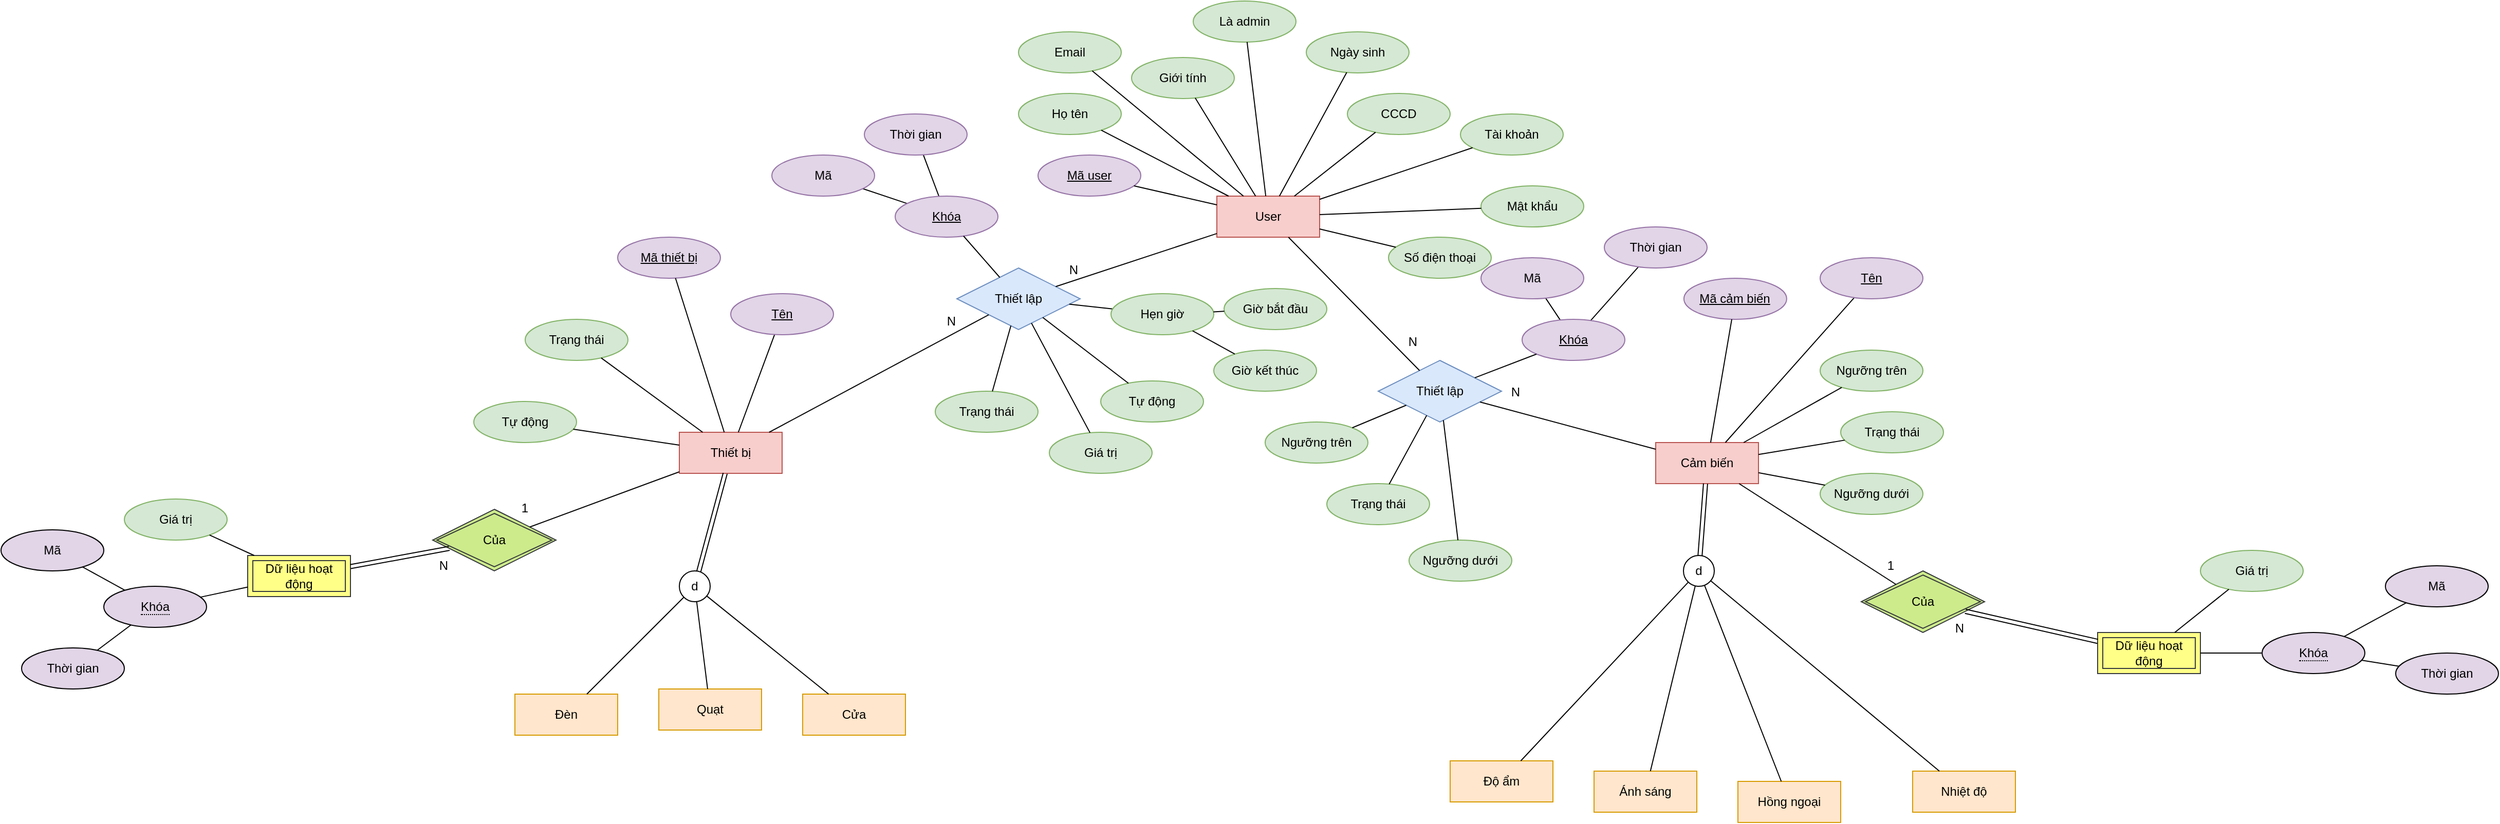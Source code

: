 <mxfile version="21.3.0" type="github" pages="2">
  <diagram id="aBMzIkLXz1yRVOYzShiP" name="Main">
    <mxGraphModel dx="3185" dy="1268" grid="1" gridSize="10" guides="1" tooltips="1" connect="1" arrows="1" fold="1" page="1" pageScale="1" pageWidth="827" pageHeight="1169" math="0" shadow="0">
      <root>
        <mxCell id="0" />
        <mxCell id="1" parent="0" />
        <mxCell id="rd3gpK9eCs8-gUYzx0VU-1" value="User" style="whiteSpace=wrap;html=1;align=center;fillColor=#f8cecc;strokeColor=#b85450;" parent="1" vertex="1">
          <mxGeometry x="373" y="270" width="100" height="40" as="geometry" />
        </mxCell>
        <mxCell id="Jqu8XaU1EDlUcJZMT5x3-2" value="Thiết bị" style="whiteSpace=wrap;html=1;align=center;fillColor=#f8cecc;strokeColor=#b85450;" parent="1" vertex="1">
          <mxGeometry x="-150" y="500" width="100" height="40" as="geometry" />
        </mxCell>
        <mxCell id="Jqu8XaU1EDlUcJZMT5x3-3" value="Quạt" style="whiteSpace=wrap;html=1;align=center;fillColor=#ffe6cc;strokeColor=#d79b00;" parent="1" vertex="1">
          <mxGeometry x="-170" y="750" width="100" height="40" as="geometry" />
        </mxCell>
        <mxCell id="Jqu8XaU1EDlUcJZMT5x3-4" value="Đèn" style="whiteSpace=wrap;html=1;align=center;fillColor=#ffe6cc;strokeColor=#d79b00;" parent="1" vertex="1">
          <mxGeometry x="-310" y="755" width="100" height="40" as="geometry" />
        </mxCell>
        <mxCell id="Jqu8XaU1EDlUcJZMT5x3-5" value="d" style="ellipse;whiteSpace=wrap;html=1;aspect=fixed;" parent="1" vertex="1">
          <mxGeometry x="-150" y="635" width="30" height="30" as="geometry" />
        </mxCell>
        <mxCell id="Jqu8XaU1EDlUcJZMT5x3-6" value="" style="shape=link;html=1;rounded=0;" parent="1" source="Jqu8XaU1EDlUcJZMT5x3-2" target="Jqu8XaU1EDlUcJZMT5x3-5" edge="1">
          <mxGeometry relative="1" as="geometry">
            <mxPoint x="-134" y="1215" as="sourcePoint" />
            <mxPoint x="26" y="1215" as="targetPoint" />
          </mxGeometry>
        </mxCell>
        <mxCell id="Jqu8XaU1EDlUcJZMT5x3-7" value="" style="endArrow=none;html=1;rounded=0;" parent="1" source="Jqu8XaU1EDlUcJZMT5x3-5" target="Jqu8XaU1EDlUcJZMT5x3-3" edge="1">
          <mxGeometry width="50" height="50" relative="1" as="geometry">
            <mxPoint x="-44" y="825" as="sourcePoint" />
            <mxPoint x="6" y="775" as="targetPoint" />
          </mxGeometry>
        </mxCell>
        <mxCell id="Jqu8XaU1EDlUcJZMT5x3-8" value="" style="endArrow=none;html=1;rounded=0;" parent="1" source="Jqu8XaU1EDlUcJZMT5x3-5" target="Jqu8XaU1EDlUcJZMT5x3-4" edge="1">
          <mxGeometry width="50" height="50" relative="1" as="geometry">
            <mxPoint x="-53" y="847" as="sourcePoint" />
            <mxPoint x="-153" y="895" as="targetPoint" />
          </mxGeometry>
        </mxCell>
        <mxCell id="Jqu8XaU1EDlUcJZMT5x3-9" value="Cảm biến" style="whiteSpace=wrap;html=1;align=center;fillColor=#f8cecc;strokeColor=#b85450;" parent="1" vertex="1">
          <mxGeometry x="800" y="510" width="100" height="40" as="geometry" />
        </mxCell>
        <mxCell id="Jqu8XaU1EDlUcJZMT5x3-10" value="Nhiệt độ" style="whiteSpace=wrap;html=1;align=center;fillColor=#ffe6cc;strokeColor=#d79b00;" parent="1" vertex="1">
          <mxGeometry x="1050" y="830" width="100" height="40" as="geometry" />
        </mxCell>
        <mxCell id="Jqu8XaU1EDlUcJZMT5x3-11" value="Hồng ngoại" style="whiteSpace=wrap;html=1;align=center;fillColor=#ffe6cc;strokeColor=#d79b00;" parent="1" vertex="1">
          <mxGeometry x="880" y="840" width="100" height="40" as="geometry" />
        </mxCell>
        <mxCell id="Jqu8XaU1EDlUcJZMT5x3-12" value="d" style="ellipse;whiteSpace=wrap;html=1;aspect=fixed;" parent="1" vertex="1">
          <mxGeometry x="827" y="620" width="30" height="30" as="geometry" />
        </mxCell>
        <mxCell id="Jqu8XaU1EDlUcJZMT5x3-13" value="" style="shape=link;html=1;rounded=0;" parent="1" source="Jqu8XaU1EDlUcJZMT5x3-9" target="Jqu8XaU1EDlUcJZMT5x3-12" edge="1">
          <mxGeometry relative="1" as="geometry">
            <mxPoint x="869" y="1130" as="sourcePoint" />
            <mxPoint x="1029" y="1130" as="targetPoint" />
          </mxGeometry>
        </mxCell>
        <mxCell id="Jqu8XaU1EDlUcJZMT5x3-14" value="" style="endArrow=none;html=1;rounded=0;" parent="1" source="Jqu8XaU1EDlUcJZMT5x3-12" target="Jqu8XaU1EDlUcJZMT5x3-10" edge="1">
          <mxGeometry width="50" height="50" relative="1" as="geometry">
            <mxPoint x="959" y="740" as="sourcePoint" />
            <mxPoint x="1009" y="690" as="targetPoint" />
          </mxGeometry>
        </mxCell>
        <mxCell id="Jqu8XaU1EDlUcJZMT5x3-15" value="" style="endArrow=none;html=1;rounded=0;" parent="1" source="Jqu8XaU1EDlUcJZMT5x3-12" target="Jqu8XaU1EDlUcJZMT5x3-11" edge="1">
          <mxGeometry width="50" height="50" relative="1" as="geometry">
            <mxPoint x="950" y="762" as="sourcePoint" />
            <mxPoint x="850" y="810" as="targetPoint" />
          </mxGeometry>
        </mxCell>
        <mxCell id="Jqu8XaU1EDlUcJZMT5x3-16" value="Cửa" style="whiteSpace=wrap;html=1;align=center;fillColor=#ffe6cc;strokeColor=#d79b00;" parent="1" vertex="1">
          <mxGeometry x="-30" y="755" width="100" height="40" as="geometry" />
        </mxCell>
        <mxCell id="Jqu8XaU1EDlUcJZMT5x3-17" value="" style="endArrow=none;html=1;rounded=0;" parent="1" source="Jqu8XaU1EDlUcJZMT5x3-5" target="Jqu8XaU1EDlUcJZMT5x3-16" edge="1">
          <mxGeometry width="50" height="50" relative="1" as="geometry">
            <mxPoint x="37" y="810" as="sourcePoint" />
            <mxPoint x="-77" y="945" as="targetPoint" />
          </mxGeometry>
        </mxCell>
        <mxCell id="Jqu8XaU1EDlUcJZMT5x3-19" value="Độ ẩm" style="whiteSpace=wrap;html=1;align=center;fillColor=#ffe6cc;strokeColor=#d79b00;" parent="1" vertex="1">
          <mxGeometry x="600" y="820" width="100" height="40" as="geometry" />
        </mxCell>
        <mxCell id="Jqu8XaU1EDlUcJZMT5x3-20" value="Ánh sáng" style="whiteSpace=wrap;html=1;align=center;fillColor=#ffe6cc;strokeColor=#d79b00;" parent="1" vertex="1">
          <mxGeometry x="740" y="830" width="100" height="40" as="geometry" />
        </mxCell>
        <mxCell id="Jqu8XaU1EDlUcJZMT5x3-21" value="" style="endArrow=none;html=1;rounded=0;" parent="1" source="Jqu8XaU1EDlUcJZMT5x3-19" target="Jqu8XaU1EDlUcJZMT5x3-12" edge="1">
          <mxGeometry width="50" height="50" relative="1" as="geometry">
            <mxPoint x="978" y="692" as="sourcePoint" />
            <mxPoint x="1170" y="655" as="targetPoint" />
          </mxGeometry>
        </mxCell>
        <mxCell id="Jqu8XaU1EDlUcJZMT5x3-22" value="" style="endArrow=none;html=1;rounded=0;" parent="1" source="Jqu8XaU1EDlUcJZMT5x3-20" target="Jqu8XaU1EDlUcJZMT5x3-12" edge="1">
          <mxGeometry width="50" height="50" relative="1" as="geometry">
            <mxPoint x="977" y="615" as="sourcePoint" />
            <mxPoint x="965" y="680" as="targetPoint" />
          </mxGeometry>
        </mxCell>
        <mxCell id="g2_H-QGqGs-jdcmZxHJL-1" value="Thiết lập" style="shape=rhombus;perimeter=rhombusPerimeter;whiteSpace=wrap;html=1;align=center;fillColor=#dae8fc;strokeColor=#6c8ebf;" parent="1" vertex="1">
          <mxGeometry x="120" y="340" width="120" height="60" as="geometry" />
        </mxCell>
        <mxCell id="g2_H-QGqGs-jdcmZxHJL-2" value="Giới tính" style="ellipse;whiteSpace=wrap;html=1;align=center;fillColor=#d5e8d4;strokeColor=#82b366;" parent="1" vertex="1">
          <mxGeometry x="290" y="135" width="100" height="40" as="geometry" />
        </mxCell>
        <mxCell id="g2_H-QGqGs-jdcmZxHJL-3" value="Mã user" style="ellipse;whiteSpace=wrap;html=1;align=center;fontStyle=4;fillColor=#e1d5e7;strokeColor=#9673a6;" parent="1" vertex="1">
          <mxGeometry x="199" y="230" width="100" height="40" as="geometry" />
        </mxCell>
        <mxCell id="qpDYERSgckwAivpAdX6R-3" value="Họ tên" style="ellipse;whiteSpace=wrap;html=1;align=center;fillColor=#d5e8d4;strokeColor=#82b366;" parent="1" vertex="1">
          <mxGeometry x="180" y="170" width="100" height="40" as="geometry" />
        </mxCell>
        <mxCell id="qpDYERSgckwAivpAdX6R-4" value="Ngày sinh" style="ellipse;whiteSpace=wrap;html=1;align=center;fillColor=#d5e8d4;strokeColor=#82b366;" parent="1" vertex="1">
          <mxGeometry x="460" y="110" width="100" height="40" as="geometry" />
        </mxCell>
        <mxCell id="qpDYERSgckwAivpAdX6R-5" value="CCCD" style="ellipse;whiteSpace=wrap;html=1;align=center;fillColor=#d5e8d4;strokeColor=#82b366;" parent="1" vertex="1">
          <mxGeometry x="500" y="170" width="100" height="40" as="geometry" />
        </mxCell>
        <mxCell id="qpDYERSgckwAivpAdX6R-6" value="Email" style="ellipse;whiteSpace=wrap;html=1;align=center;fillColor=#d5e8d4;strokeColor=#82b366;" parent="1" vertex="1">
          <mxGeometry x="180" y="110" width="100" height="40" as="geometry" />
        </mxCell>
        <mxCell id="qpDYERSgckwAivpAdX6R-7" value="Số điện thoại" style="ellipse;whiteSpace=wrap;html=1;align=center;fillColor=#d5e8d4;strokeColor=#82b366;" parent="1" vertex="1">
          <mxGeometry x="540" y="310" width="100" height="40" as="geometry" />
        </mxCell>
        <mxCell id="qpDYERSgckwAivpAdX6R-8" value="Tài khoản" style="ellipse;whiteSpace=wrap;html=1;align=center;fillColor=#d5e8d4;strokeColor=#82b366;" parent="1" vertex="1">
          <mxGeometry x="610" y="190" width="100" height="40" as="geometry" />
        </mxCell>
        <mxCell id="qpDYERSgckwAivpAdX6R-9" value="Mật khẩu" style="ellipse;whiteSpace=wrap;html=1;align=center;fillColor=#d5e8d4;strokeColor=#82b366;" parent="1" vertex="1">
          <mxGeometry x="630" y="260" width="100" height="40" as="geometry" />
        </mxCell>
        <mxCell id="qpDYERSgckwAivpAdX6R-16" value="" style="endArrow=none;html=1;rounded=0;" parent="1" source="rd3gpK9eCs8-gUYzx0VU-1" target="qpDYERSgckwAivpAdX6R-5" edge="1">
          <mxGeometry width="50" height="50" relative="1" as="geometry">
            <mxPoint x="474" y="58" as="sourcePoint" />
            <mxPoint x="624" y="82" as="targetPoint" />
          </mxGeometry>
        </mxCell>
        <mxCell id="qpDYERSgckwAivpAdX6R-17" value="" style="endArrow=none;html=1;rounded=0;" parent="1" source="rd3gpK9eCs8-gUYzx0VU-1" target="qpDYERSgckwAivpAdX6R-4" edge="1">
          <mxGeometry width="50" height="50" relative="1" as="geometry">
            <mxPoint x="474" y="36" as="sourcePoint" />
            <mxPoint x="559" y="12" as="targetPoint" />
          </mxGeometry>
        </mxCell>
        <mxCell id="qpDYERSgckwAivpAdX6R-18" value="" style="endArrow=none;html=1;rounded=0;" parent="1" source="rd3gpK9eCs8-gUYzx0VU-1" target="g2_H-QGqGs-jdcmZxHJL-2" edge="1">
          <mxGeometry width="50" height="50" relative="1" as="geometry">
            <mxPoint x="453" y="30" as="sourcePoint" />
            <mxPoint x="545" y="-33" as="targetPoint" />
          </mxGeometry>
        </mxCell>
        <mxCell id="qpDYERSgckwAivpAdX6R-19" value="" style="endArrow=none;html=1;rounded=0;" parent="1" source="rd3gpK9eCs8-gUYzx0VU-1" target="qpDYERSgckwAivpAdX6R-3" edge="1">
          <mxGeometry width="50" height="50" relative="1" as="geometry">
            <mxPoint x="432" y="30" as="sourcePoint" />
            <mxPoint x="466" y="-60" as="targetPoint" />
          </mxGeometry>
        </mxCell>
        <mxCell id="qpDYERSgckwAivpAdX6R-21" value="" style="endArrow=none;html=1;rounded=0;" parent="1" source="rd3gpK9eCs8-gUYzx0VU-1" target="g2_H-QGqGs-jdcmZxHJL-3" edge="1">
          <mxGeometry width="50" height="50" relative="1" as="geometry">
            <mxPoint x="418" y="30" as="sourcePoint" />
            <mxPoint x="385" y="-90" as="targetPoint" />
          </mxGeometry>
        </mxCell>
        <mxCell id="qpDYERSgckwAivpAdX6R-22" value="" style="endArrow=none;html=1;rounded=0;" parent="1" source="rd3gpK9eCs8-gUYzx0VU-1" target="qpDYERSgckwAivpAdX6R-6" edge="1">
          <mxGeometry width="50" height="50" relative="1" as="geometry">
            <mxPoint x="405" y="30" as="sourcePoint" />
            <mxPoint x="308" y="-71" as="targetPoint" />
          </mxGeometry>
        </mxCell>
        <mxCell id="qpDYERSgckwAivpAdX6R-23" value="" style="endArrow=none;html=1;rounded=0;" parent="1" source="rd3gpK9eCs8-gUYzx0VU-1" target="qpDYERSgckwAivpAdX6R-7" edge="1">
          <mxGeometry width="50" height="50" relative="1" as="geometry">
            <mxPoint x="417" y="30" as="sourcePoint" />
            <mxPoint x="366" y="-120" as="targetPoint" />
          </mxGeometry>
        </mxCell>
        <mxCell id="qpDYERSgckwAivpAdX6R-24" value="" style="endArrow=none;html=1;rounded=0;" parent="1" source="rd3gpK9eCs8-gUYzx0VU-1" target="qpDYERSgckwAivpAdX6R-8" edge="1">
          <mxGeometry width="50" height="50" relative="1" as="geometry">
            <mxPoint x="450" y="40" as="sourcePoint" />
            <mxPoint x="534" y="-61" as="targetPoint" />
          </mxGeometry>
        </mxCell>
        <mxCell id="qpDYERSgckwAivpAdX6R-25" value="" style="endArrow=none;html=1;rounded=0;" parent="1" source="rd3gpK9eCs8-gUYzx0VU-1" target="qpDYERSgckwAivpAdX6R-9" edge="1">
          <mxGeometry width="50" height="50" relative="1" as="geometry">
            <mxPoint x="476" y="40" as="sourcePoint" />
            <mxPoint x="657" y="-45" as="targetPoint" />
          </mxGeometry>
        </mxCell>
        <mxCell id="qpDYERSgckwAivpAdX6R-26" value="Mã thiết bị" style="ellipse;whiteSpace=wrap;html=1;align=center;fontStyle=4;fillColor=#e1d5e7;strokeColor=#9673a6;" parent="1" vertex="1">
          <mxGeometry x="-210" y="310" width="100" height="40" as="geometry" />
        </mxCell>
        <mxCell id="qpDYERSgckwAivpAdX6R-31" value="Mã cảm biến" style="ellipse;whiteSpace=wrap;html=1;align=center;fontStyle=4;fillColor=#E1D5E7;strokeColor=#9673a6;" parent="1" vertex="1">
          <mxGeometry x="827.44" y="350" width="100" height="40" as="geometry" />
        </mxCell>
        <mxCell id="qpDYERSgckwAivpAdX6R-35" value="" style="endArrow=none;html=1;rounded=0;" parent="1" source="Jqu8XaU1EDlUcJZMT5x3-2" target="qpDYERSgckwAivpAdX6R-26" edge="1">
          <mxGeometry width="50" height="50" relative="1" as="geometry">
            <mxPoint x="-162.995" y="913.142" as="sourcePoint" />
            <mxPoint x="-233" y="940" as="targetPoint" />
          </mxGeometry>
        </mxCell>
        <mxCell id="qpDYERSgckwAivpAdX6R-39" value="" style="endArrow=none;html=1;rounded=0;" parent="1" source="qpDYERSgckwAivpAdX6R-31" target="Jqu8XaU1EDlUcJZMT5x3-9" edge="1">
          <mxGeometry width="50" height="50" relative="1" as="geometry">
            <mxPoint x="479" y="605" as="sourcePoint" />
            <mxPoint x="514" y="628" as="targetPoint" />
          </mxGeometry>
        </mxCell>
        <mxCell id="ulSbq7-TPYftb54rdm0L-22" value="Dữ liệu hoạt động" style="shape=ext;margin=3;double=1;whiteSpace=wrap;html=1;align=center;fillColor=#ffff88;strokeColor=#36393d;" parent="1" vertex="1">
          <mxGeometry x="1230" y="695" width="100" height="40" as="geometry" />
        </mxCell>
        <mxCell id="ulSbq7-TPYftb54rdm0L-25" value="&lt;span style=&quot;border-bottom: 1px dotted&quot;&gt;Khóa&lt;/span&gt;" style="ellipse;whiteSpace=wrap;html=1;align=center;fillColor=#E1D5E7;" parent="1" vertex="1">
          <mxGeometry x="1390" y="695" width="100" height="40" as="geometry" />
        </mxCell>
        <mxCell id="ulSbq7-TPYftb54rdm0L-26" value="" style="endArrow=none;html=1;rounded=0;" parent="1" source="ulSbq7-TPYftb54rdm0L-22" target="ulSbq7-TPYftb54rdm0L-25" edge="1">
          <mxGeometry width="50" height="50" relative="1" as="geometry">
            <mxPoint x="1636" y="553" as="sourcePoint" />
            <mxPoint x="1583" y="605" as="targetPoint" />
          </mxGeometry>
        </mxCell>
        <mxCell id="ulSbq7-TPYftb54rdm0L-27" value="Của" style="shape=rhombus;double=1;perimeter=rhombusPerimeter;whiteSpace=wrap;html=1;align=center;fillColor=#cdeb8b;strokeColor=#36393d;" parent="1" vertex="1">
          <mxGeometry x="1000" y="635" width="120" height="60" as="geometry" />
        </mxCell>
        <mxCell id="ulSbq7-TPYftb54rdm0L-28" value="" style="shape=link;html=1;rounded=0;" parent="1" source="ulSbq7-TPYftb54rdm0L-22" target="ulSbq7-TPYftb54rdm0L-27" edge="1">
          <mxGeometry relative="1" as="geometry">
            <mxPoint x="1235" y="825" as="sourcePoint" />
            <mxPoint x="1395" y="825" as="targetPoint" />
          </mxGeometry>
        </mxCell>
        <mxCell id="ulSbq7-TPYftb54rdm0L-29" value="N" style="resizable=0;html=1;whiteSpace=wrap;align=right;verticalAlign=bottom;" parent="ulSbq7-TPYftb54rdm0L-28" connectable="0" vertex="1">
          <mxGeometry x="1" relative="1" as="geometry">
            <mxPoint y="25" as="offset" />
          </mxGeometry>
        </mxCell>
        <mxCell id="ulSbq7-TPYftb54rdm0L-30" value="" style="endArrow=none;html=1;rounded=0;" parent="1" source="Jqu8XaU1EDlUcJZMT5x3-9" target="ulSbq7-TPYftb54rdm0L-27" edge="1">
          <mxGeometry relative="1" as="geometry">
            <mxPoint x="1050" y="850" as="sourcePoint" />
            <mxPoint x="1210" y="850" as="targetPoint" />
          </mxGeometry>
        </mxCell>
        <mxCell id="ulSbq7-TPYftb54rdm0L-31" value="1" style="resizable=0;html=1;whiteSpace=wrap;align=right;verticalAlign=bottom;" parent="ulSbq7-TPYftb54rdm0L-30" connectable="0" vertex="1">
          <mxGeometry x="1" relative="1" as="geometry">
            <mxPoint y="-10" as="offset" />
          </mxGeometry>
        </mxCell>
        <mxCell id="ulSbq7-TPYftb54rdm0L-33" value="Giá trị" style="ellipse;whiteSpace=wrap;html=1;align=center;fillColor=#d5e8d4;strokeColor=#82b366;" parent="1" vertex="1">
          <mxGeometry x="1330" y="615" width="100" height="40" as="geometry" />
        </mxCell>
        <mxCell id="ulSbq7-TPYftb54rdm0L-34" value="" style="endArrow=none;html=1;rounded=0;" parent="1" source="ulSbq7-TPYftb54rdm0L-22" target="ulSbq7-TPYftb54rdm0L-33" edge="1">
          <mxGeometry width="50" height="50" relative="1" as="geometry">
            <mxPoint x="1466" y="875" as="sourcePoint" />
            <mxPoint x="1434" y="945" as="targetPoint" />
          </mxGeometry>
        </mxCell>
        <mxCell id="ulSbq7-TPYftb54rdm0L-37" value="Dữ liệu hoạt động" style="shape=ext;margin=3;double=1;whiteSpace=wrap;html=1;align=center;fillColor=#ffff88;strokeColor=#36393d;" parent="1" vertex="1">
          <mxGeometry x="-570" y="620" width="100" height="40" as="geometry" />
        </mxCell>
        <mxCell id="ulSbq7-TPYftb54rdm0L-40" value="Của" style="shape=rhombus;double=1;perimeter=rhombusPerimeter;whiteSpace=wrap;html=1;align=center;fillColor=#cdeb8b;strokeColor=#36393d;" parent="1" vertex="1">
          <mxGeometry x="-390" y="575" width="120" height="60" as="geometry" />
        </mxCell>
        <mxCell id="ulSbq7-TPYftb54rdm0L-41" value="" style="shape=link;html=1;rounded=0;" parent="1" source="ulSbq7-TPYftb54rdm0L-37" target="ulSbq7-TPYftb54rdm0L-40" edge="1">
          <mxGeometry relative="1" as="geometry">
            <mxPoint x="-625" y="910" as="sourcePoint" />
            <mxPoint x="-465" y="910" as="targetPoint" />
          </mxGeometry>
        </mxCell>
        <mxCell id="ulSbq7-TPYftb54rdm0L-42" value="N" style="resizable=0;html=1;whiteSpace=wrap;align=right;verticalAlign=bottom;" parent="ulSbq7-TPYftb54rdm0L-41" connectable="0" vertex="1">
          <mxGeometry x="1" relative="1" as="geometry">
            <mxPoint y="25" as="offset" />
          </mxGeometry>
        </mxCell>
        <mxCell id="ulSbq7-TPYftb54rdm0L-43" value="" style="endArrow=none;html=1;rounded=0;" parent="1" source="Jqu8XaU1EDlUcJZMT5x3-2" target="ulSbq7-TPYftb54rdm0L-40" edge="1">
          <mxGeometry relative="1" as="geometry">
            <mxPoint x="-980" y="592" as="sourcePoint" />
            <mxPoint x="-650" y="935" as="targetPoint" />
          </mxGeometry>
        </mxCell>
        <mxCell id="ulSbq7-TPYftb54rdm0L-44" value="1" style="resizable=0;html=1;whiteSpace=wrap;align=right;verticalAlign=bottom;" parent="ulSbq7-TPYftb54rdm0L-43" connectable="0" vertex="1">
          <mxGeometry x="1" relative="1" as="geometry">
            <mxPoint y="-10" as="offset" />
          </mxGeometry>
        </mxCell>
        <mxCell id="ulSbq7-TPYftb54rdm0L-45" value="Giá trị" style="ellipse;whiteSpace=wrap;html=1;align=center;fillColor=#d5e8d4;strokeColor=#82b366;" parent="1" vertex="1">
          <mxGeometry x="-690" y="565" width="100" height="40" as="geometry" />
        </mxCell>
        <mxCell id="ulSbq7-TPYftb54rdm0L-46" value="" style="endArrow=none;html=1;rounded=0;" parent="1" source="ulSbq7-TPYftb54rdm0L-37" target="ulSbq7-TPYftb54rdm0L-45" edge="1">
          <mxGeometry width="50" height="50" relative="1" as="geometry">
            <mxPoint x="-394" y="960" as="sourcePoint" />
            <mxPoint x="-426" y="1030" as="targetPoint" />
          </mxGeometry>
        </mxCell>
        <mxCell id="ulSbq7-TPYftb54rdm0L-55" value="Thiết lập" style="shape=rhombus;perimeter=rhombusPerimeter;whiteSpace=wrap;html=1;align=center;fillColor=#dae8fc;strokeColor=#6c8ebf;" parent="1" vertex="1">
          <mxGeometry x="530" y="430" width="120" height="60" as="geometry" />
        </mxCell>
        <mxCell id="ulSbq7-TPYftb54rdm0L-56" value="Trạng thái" style="ellipse;whiteSpace=wrap;html=1;align=center;fillColor=#d5e8d4;strokeColor=#82b366;" parent="1" vertex="1">
          <mxGeometry x="99" y="460" width="100" height="40" as="geometry" />
        </mxCell>
        <mxCell id="ulSbq7-TPYftb54rdm0L-57" value="Giá trị" style="ellipse;whiteSpace=wrap;html=1;align=center;fillColor=#d5e8d4;strokeColor=#82b366;" parent="1" vertex="1">
          <mxGeometry x="210" y="500" width="100" height="40" as="geometry" />
        </mxCell>
        <mxCell id="ulSbq7-TPYftb54rdm0L-58" value="Tự động" style="ellipse;whiteSpace=wrap;html=1;align=center;fillColor=#d5e8d4;strokeColor=#82b366;" parent="1" vertex="1">
          <mxGeometry x="260" y="450" width="100" height="40" as="geometry" />
        </mxCell>
        <mxCell id="ulSbq7-TPYftb54rdm0L-59" value="Tự động" style="ellipse;whiteSpace=wrap;html=1;align=center;fillColor=#d5e8d4;strokeColor=#82b366;" parent="1" vertex="1">
          <mxGeometry x="-350" y="470" width="100" height="40" as="geometry" />
        </mxCell>
        <mxCell id="ulSbq7-TPYftb54rdm0L-61" value="Trạng thái" style="ellipse;whiteSpace=wrap;html=1;align=center;fillColor=#d5e8d4;strokeColor=#82b366;" parent="1" vertex="1">
          <mxGeometry x="-300" y="390" width="100" height="40" as="geometry" />
        </mxCell>
        <mxCell id="ulSbq7-TPYftb54rdm0L-63" value="" style="endArrow=none;html=1;rounded=0;" parent="1" source="Jqu8XaU1EDlUcJZMT5x3-2" target="ulSbq7-TPYftb54rdm0L-61" edge="1">
          <mxGeometry width="50" height="50" relative="1" as="geometry">
            <mxPoint x="-103" y="535" as="sourcePoint" />
            <mxPoint x="-122" y="380" as="targetPoint" />
          </mxGeometry>
        </mxCell>
        <mxCell id="ulSbq7-TPYftb54rdm0L-64" value="" style="endArrow=none;html=1;rounded=0;" parent="1" source="Jqu8XaU1EDlUcJZMT5x3-2" target="ulSbq7-TPYftb54rdm0L-59" edge="1">
          <mxGeometry width="50" height="50" relative="1" as="geometry">
            <mxPoint x="-100" y="575" as="sourcePoint" />
            <mxPoint x="-169" y="450" as="targetPoint" />
          </mxGeometry>
        </mxCell>
        <mxCell id="ulSbq7-TPYftb54rdm0L-67" value="Trạng thái" style="ellipse;whiteSpace=wrap;html=1;align=center;fillColor=#d5e8d4;strokeColor=#82b366;" parent="1" vertex="1">
          <mxGeometry x="980" y="480" width="100" height="40" as="geometry" />
        </mxCell>
        <mxCell id="ulSbq7-TPYftb54rdm0L-68" value="Ngưỡng dưới" style="ellipse;whiteSpace=wrap;html=1;align=center;fillColor=#d5e8d4;strokeColor=#82b366;" parent="1" vertex="1">
          <mxGeometry x="960" y="540" width="100" height="40" as="geometry" />
        </mxCell>
        <mxCell id="ulSbq7-TPYftb54rdm0L-69" value="Ngưỡng trên" style="ellipse;whiteSpace=wrap;html=1;align=center;fillColor=#d5e8d4;strokeColor=#82b366;" parent="1" vertex="1">
          <mxGeometry x="960" y="420" width="100" height="40" as="geometry" />
        </mxCell>
        <mxCell id="ulSbq7-TPYftb54rdm0L-70" value="" style="endArrow=none;html=1;rounded=0;" parent="1" source="Jqu8XaU1EDlUcJZMT5x3-9" target="ulSbq7-TPYftb54rdm0L-68" edge="1">
          <mxGeometry width="50" height="50" relative="1" as="geometry">
            <mxPoint x="910" y="546" as="sourcePoint" />
            <mxPoint x="1012" y="559" as="targetPoint" />
          </mxGeometry>
        </mxCell>
        <mxCell id="ulSbq7-TPYftb54rdm0L-71" value="" style="endArrow=none;html=1;rounded=0;" parent="1" source="Jqu8XaU1EDlUcJZMT5x3-9" target="ulSbq7-TPYftb54rdm0L-69" edge="1">
          <mxGeometry width="50" height="50" relative="1" as="geometry">
            <mxPoint x="910" y="534" as="sourcePoint" />
            <mxPoint x="1012" y="521" as="targetPoint" />
          </mxGeometry>
        </mxCell>
        <mxCell id="ulSbq7-TPYftb54rdm0L-72" value="" style="endArrow=none;html=1;rounded=0;" parent="1" source="Jqu8XaU1EDlUcJZMT5x3-9" target="ulSbq7-TPYftb54rdm0L-67" edge="1">
          <mxGeometry width="50" height="50" relative="1" as="geometry">
            <mxPoint x="880" y="520" as="sourcePoint" />
            <mxPoint x="941" y="459" as="targetPoint" />
          </mxGeometry>
        </mxCell>
        <mxCell id="ulSbq7-TPYftb54rdm0L-73" value="" style="endArrow=none;html=1;rounded=0;" parent="1" source="g2_H-QGqGs-jdcmZxHJL-1" target="rd3gpK9eCs8-gUYzx0VU-1" edge="1">
          <mxGeometry relative="1" as="geometry">
            <mxPoint x="-140" y="548" as="sourcePoint" />
            <mxPoint x="-285" y="602" as="targetPoint" />
          </mxGeometry>
        </mxCell>
        <mxCell id="ulSbq7-TPYftb54rdm0L-74" value="N" style="resizable=0;html=1;whiteSpace=wrap;align=right;verticalAlign=bottom;" parent="ulSbq7-TPYftb54rdm0L-73" connectable="0" vertex="1">
          <mxGeometry x="1" relative="1" as="geometry">
            <mxPoint x="-133" y="44" as="offset" />
          </mxGeometry>
        </mxCell>
        <mxCell id="ulSbq7-TPYftb54rdm0L-75" value="" style="endArrow=none;html=1;rounded=0;" parent="1" source="g2_H-QGqGs-jdcmZxHJL-1" target="Jqu8XaU1EDlUcJZMT5x3-2" edge="1">
          <mxGeometry relative="1" as="geometry">
            <mxPoint x="226" y="368" as="sourcePoint" />
            <mxPoint x="383" y="316" as="targetPoint" />
          </mxGeometry>
        </mxCell>
        <mxCell id="ulSbq7-TPYftb54rdm0L-76" value="N" style="resizable=0;html=1;whiteSpace=wrap;align=right;verticalAlign=bottom;" parent="ulSbq7-TPYftb54rdm0L-75" connectable="0" vertex="1">
          <mxGeometry x="1" relative="1" as="geometry">
            <mxPoint x="183" y="-100" as="offset" />
          </mxGeometry>
        </mxCell>
        <mxCell id="ulSbq7-TPYftb54rdm0L-77" value="" style="endArrow=none;html=1;rounded=0;" parent="1" source="g2_H-QGqGs-jdcmZxHJL-1" target="ulSbq7-TPYftb54rdm0L-56" edge="1">
          <mxGeometry width="50" height="50" relative="1" as="geometry">
            <mxPoint x="-140" y="532" as="sourcePoint" />
            <mxPoint x="-260" y="538" as="targetPoint" />
          </mxGeometry>
        </mxCell>
        <mxCell id="ulSbq7-TPYftb54rdm0L-78" value="" style="endArrow=none;html=1;rounded=0;" parent="1" source="g2_H-QGqGs-jdcmZxHJL-1" target="ulSbq7-TPYftb54rdm0L-57" edge="1">
          <mxGeometry width="50" height="50" relative="1" as="geometry">
            <mxPoint x="183" y="406" as="sourcePoint" />
            <mxPoint x="165" y="470" as="targetPoint" />
          </mxGeometry>
        </mxCell>
        <mxCell id="ulSbq7-TPYftb54rdm0L-79" value="" style="endArrow=none;html=1;rounded=0;" parent="1" source="g2_H-QGqGs-jdcmZxHJL-1" target="ulSbq7-TPYftb54rdm0L-58" edge="1">
          <mxGeometry width="50" height="50" relative="1" as="geometry">
            <mxPoint x="203" y="404" as="sourcePoint" />
            <mxPoint x="260" y="510" as="targetPoint" />
          </mxGeometry>
        </mxCell>
        <mxCell id="ulSbq7-TPYftb54rdm0L-80" value="" style="endArrow=none;html=1;rounded=0;" parent="1" source="ulSbq7-TPYftb54rdm0L-55" target="rd3gpK9eCs8-gUYzx0VU-1" edge="1">
          <mxGeometry relative="1" as="geometry">
            <mxPoint x="226" y="368" as="sourcePoint" />
            <mxPoint x="383" y="316" as="targetPoint" />
          </mxGeometry>
        </mxCell>
        <mxCell id="ulSbq7-TPYftb54rdm0L-81" value="N" style="resizable=0;html=1;whiteSpace=wrap;align=right;verticalAlign=bottom;" parent="ulSbq7-TPYftb54rdm0L-80" connectable="0" vertex="1">
          <mxGeometry x="1" relative="1" as="geometry">
            <mxPoint x="127" y="110" as="offset" />
          </mxGeometry>
        </mxCell>
        <mxCell id="ulSbq7-TPYftb54rdm0L-82" value="" style="endArrow=none;html=1;rounded=0;" parent="1" source="ulSbq7-TPYftb54rdm0L-55" target="Jqu8XaU1EDlUcJZMT5x3-9" edge="1">
          <mxGeometry relative="1" as="geometry">
            <mxPoint x="161" y="396" as="sourcePoint" />
            <mxPoint x="-53" y="510" as="targetPoint" />
          </mxGeometry>
        </mxCell>
        <mxCell id="ulSbq7-TPYftb54rdm0L-83" value="N" style="resizable=0;html=1;whiteSpace=wrap;align=right;verticalAlign=bottom;" parent="ulSbq7-TPYftb54rdm0L-82" connectable="0" vertex="1">
          <mxGeometry x="1" relative="1" as="geometry">
            <mxPoint x="-130" y="-47" as="offset" />
          </mxGeometry>
        </mxCell>
        <mxCell id="ulSbq7-TPYftb54rdm0L-84" value="Trạng thái" style="ellipse;whiteSpace=wrap;html=1;align=center;fillColor=#d5e8d4;strokeColor=#82b366;" parent="1" vertex="1">
          <mxGeometry x="480" y="550" width="100" height="40" as="geometry" />
        </mxCell>
        <mxCell id="ulSbq7-TPYftb54rdm0L-85" value="Ngưỡng dưới" style="ellipse;whiteSpace=wrap;html=1;align=center;fillColor=#d5e8d4;strokeColor=#82b366;" parent="1" vertex="1">
          <mxGeometry x="560" y="605" width="100" height="40" as="geometry" />
        </mxCell>
        <mxCell id="ulSbq7-TPYftb54rdm0L-86" value="Ngưỡng trên" style="ellipse;whiteSpace=wrap;html=1;align=center;fillColor=#d5e8d4;strokeColor=#82b366;" parent="1" vertex="1">
          <mxGeometry x="420" y="490" width="100" height="40" as="geometry" />
        </mxCell>
        <mxCell id="ulSbq7-TPYftb54rdm0L-87" value="" style="endArrow=none;html=1;rounded=0;" parent="1" source="ulSbq7-TPYftb54rdm0L-86" target="ulSbq7-TPYftb54rdm0L-55" edge="1">
          <mxGeometry width="50" height="50" relative="1" as="geometry">
            <mxPoint x="222" y="394" as="sourcePoint" />
            <mxPoint x="316" y="435" as="targetPoint" />
          </mxGeometry>
        </mxCell>
        <mxCell id="ulSbq7-TPYftb54rdm0L-88" value="" style="endArrow=none;html=1;rounded=0;" parent="1" source="ulSbq7-TPYftb54rdm0L-84" target="ulSbq7-TPYftb54rdm0L-55" edge="1">
          <mxGeometry width="50" height="50" relative="1" as="geometry">
            <mxPoint x="515" y="506" as="sourcePoint" />
            <mxPoint x="567" y="484" as="targetPoint" />
          </mxGeometry>
        </mxCell>
        <mxCell id="ulSbq7-TPYftb54rdm0L-89" value="" style="endArrow=none;html=1;rounded=0;" parent="1" source="ulSbq7-TPYftb54rdm0L-85" target="ulSbq7-TPYftb54rdm0L-55" edge="1">
          <mxGeometry width="50" height="50" relative="1" as="geometry">
            <mxPoint x="600" y="565" as="sourcePoint" />
            <mxPoint x="600" y="500" as="targetPoint" />
          </mxGeometry>
        </mxCell>
        <mxCell id="ulSbq7-TPYftb54rdm0L-90" value="" style="endArrow=none;html=1;rounded=0;" parent="1" source="yMiCzRJkpgtj-4cznh63-36" target="ulSbq7-TPYftb54rdm0L-91" edge="1">
          <mxGeometry width="50" height="50" relative="1" as="geometry">
            <mxPoint x="215" y="397" as="sourcePoint" />
            <mxPoint x="330" y="410" as="targetPoint" />
          </mxGeometry>
        </mxCell>
        <mxCell id="ulSbq7-TPYftb54rdm0L-91" value="Thời gian" style="ellipse;whiteSpace=wrap;html=1;align=center;fillColor=#e1d5e7;strokeColor=#9673a6;" parent="1" vertex="1">
          <mxGeometry x="30" y="190" width="100" height="40" as="geometry" />
        </mxCell>
        <mxCell id="ulSbq7-TPYftb54rdm0L-94" value="" style="endArrow=none;html=1;rounded=0;" parent="1" source="ulSbq7-TPYftb54rdm0L-95" target="g2_H-QGqGs-jdcmZxHJL-1" edge="1">
          <mxGeometry width="50" height="50" relative="1" as="geometry">
            <mxPoint x="183" y="406" as="sourcePoint" />
            <mxPoint x="165" y="470" as="targetPoint" />
          </mxGeometry>
        </mxCell>
        <mxCell id="ulSbq7-TPYftb54rdm0L-95" value="Hẹn giờ" style="ellipse;whiteSpace=wrap;html=1;align=center;fillColor=#d5e8d4;strokeColor=#82b366;" parent="1" vertex="1">
          <mxGeometry x="270" y="365" width="100" height="40" as="geometry" />
        </mxCell>
        <mxCell id="ulSbq7-TPYftb54rdm0L-96" value="Giờ kết thúc" style="ellipse;whiteSpace=wrap;html=1;align=center;fillColor=#d5e8d4;strokeColor=#82b366;" parent="1" vertex="1">
          <mxGeometry x="370" y="420" width="100" height="40" as="geometry" />
        </mxCell>
        <mxCell id="ulSbq7-TPYftb54rdm0L-97" value="Giờ bắt đầu" style="ellipse;whiteSpace=wrap;html=1;align=center;fillColor=#d5e8d4;strokeColor=#82b366;" parent="1" vertex="1">
          <mxGeometry x="380" y="360" width="100" height="40" as="geometry" />
        </mxCell>
        <mxCell id="ulSbq7-TPYftb54rdm0L-98" value="" style="endArrow=none;html=1;rounded=0;" parent="1" source="ulSbq7-TPYftb54rdm0L-97" target="ulSbq7-TPYftb54rdm0L-95" edge="1">
          <mxGeometry width="50" height="50" relative="1" as="geometry">
            <mxPoint x="141" y="356" as="sourcePoint" />
            <mxPoint x="160" y="365" as="targetPoint" />
          </mxGeometry>
        </mxCell>
        <mxCell id="ulSbq7-TPYftb54rdm0L-99" value="" style="endArrow=none;html=1;rounded=0;" parent="1" source="ulSbq7-TPYftb54rdm0L-96" target="ulSbq7-TPYftb54rdm0L-95" edge="1">
          <mxGeometry width="50" height="50" relative="1" as="geometry">
            <mxPoint x="102" y="240" as="sourcePoint" />
            <mxPoint x="108" y="320" as="targetPoint" />
          </mxGeometry>
        </mxCell>
        <mxCell id="3VqJs9Ran4Hn63_7oBxK-1" value="" style="endArrow=none;html=1;rounded=0;" parent="1" source="3VqJs9Ran4Hn63_7oBxK-2" target="yMiCzRJkpgtj-4cznh63-36" edge="1">
          <mxGeometry width="50" height="50" relative="1" as="geometry">
            <mxPoint x="60" y="330" as="sourcePoint" />
            <mxPoint x="172" y="359" as="targetPoint" />
          </mxGeometry>
        </mxCell>
        <mxCell id="3VqJs9Ran4Hn63_7oBxK-2" value="Mã" style="ellipse;whiteSpace=wrap;html=1;align=center;fillColor=#e1d5e7;strokeColor=#9673a6;" parent="1" vertex="1">
          <mxGeometry x="-60" y="230" width="100" height="40" as="geometry" />
        </mxCell>
        <mxCell id="yMiCzRJkpgtj-4cznh63-5" value="" style="endArrow=none;html=1;rounded=0;" parent="1" source="Jqu8XaU1EDlUcJZMT5x3-9" target="yMiCzRJkpgtj-4cznh63-20" edge="1">
          <mxGeometry width="50" height="50" relative="1" as="geometry">
            <mxPoint x="1069.56" y="887.5" as="sourcePoint" />
            <mxPoint x="1068.567" y="922.796" as="targetPoint" />
          </mxGeometry>
        </mxCell>
        <mxCell id="yMiCzRJkpgtj-4cznh63-9" value="" style="endArrow=none;html=1;rounded=0;" parent="1" source="Jqu8XaU1EDlUcJZMT5x3-2" target="yMiCzRJkpgtj-4cznh63-15" edge="1">
          <mxGeometry width="50" height="50" relative="1" as="geometry">
            <mxPoint x="-125.44" y="830" as="sourcePoint" />
            <mxPoint x="-131.674" y="840.044" as="targetPoint" />
          </mxGeometry>
        </mxCell>
        <mxCell id="yMiCzRJkpgtj-4cznh63-15" value="Tên" style="ellipse;whiteSpace=wrap;html=1;align=center;fontStyle=4;fillColor=#e1d5e7;strokeColor=#9673a6;" parent="1" vertex="1">
          <mxGeometry x="-100" y="365" width="100" height="40" as="geometry" />
        </mxCell>
        <mxCell id="yMiCzRJkpgtj-4cznh63-20" value="Tên" style="ellipse;whiteSpace=wrap;html=1;align=center;fontStyle=4;fillColor=#e1d5e7;strokeColor=#9673a6;" parent="1" vertex="1">
          <mxGeometry x="960" y="330" width="100" height="40" as="geometry" />
        </mxCell>
        <mxCell id="yMiCzRJkpgtj-4cznh63-24" value="Thời gian" style="ellipse;whiteSpace=wrap;html=1;align=center;fillColor=#E1D5E7;" parent="1" vertex="1">
          <mxGeometry x="1520" y="715" width="100" height="40" as="geometry" />
        </mxCell>
        <mxCell id="yMiCzRJkpgtj-4cznh63-25" value="Mã" style="ellipse;whiteSpace=wrap;html=1;align=center;fillColor=#E1D5E7;" parent="1" vertex="1">
          <mxGeometry x="1510" y="630" width="100" height="40" as="geometry" />
        </mxCell>
        <mxCell id="yMiCzRJkpgtj-4cznh63-26" value="" style="endArrow=none;html=1;rounded=0;" parent="1" source="ulSbq7-TPYftb54rdm0L-25" target="yMiCzRJkpgtj-4cznh63-25" edge="1">
          <mxGeometry width="50" height="50" relative="1" as="geometry">
            <mxPoint x="1340" y="730" as="sourcePoint" />
            <mxPoint x="1432" y="740" as="targetPoint" />
          </mxGeometry>
        </mxCell>
        <mxCell id="yMiCzRJkpgtj-4cznh63-27" value="" style="endArrow=none;html=1;rounded=0;" parent="1" source="ulSbq7-TPYftb54rdm0L-25" target="yMiCzRJkpgtj-4cznh63-24" edge="1">
          <mxGeometry width="50" height="50" relative="1" as="geometry">
            <mxPoint x="1509" y="729" as="sourcePoint" />
            <mxPoint x="1591" y="681" as="targetPoint" />
          </mxGeometry>
        </mxCell>
        <mxCell id="yMiCzRJkpgtj-4cznh63-28" value="&lt;span style=&quot;border-bottom: 1px dotted&quot;&gt;Khóa&lt;/span&gt;" style="ellipse;whiteSpace=wrap;html=1;align=center;fillColor=#E1D5E7;" parent="1" vertex="1">
          <mxGeometry x="-710" y="650" width="100" height="40" as="geometry" />
        </mxCell>
        <mxCell id="yMiCzRJkpgtj-4cznh63-29" value="" style="endArrow=none;html=1;rounded=0;" parent="1" source="ulSbq7-TPYftb54rdm0L-37" target="yMiCzRJkpgtj-4cznh63-28" edge="1">
          <mxGeometry width="50" height="50" relative="1" as="geometry">
            <mxPoint x="-770" y="850" as="sourcePoint" />
            <mxPoint x="-517" y="740" as="targetPoint" />
          </mxGeometry>
        </mxCell>
        <mxCell id="yMiCzRJkpgtj-4cznh63-30" value="Thời gian" style="ellipse;whiteSpace=wrap;html=1;align=center;fillColor=#E1D5E7;" parent="1" vertex="1">
          <mxGeometry x="-790" y="710" width="100" height="40" as="geometry" />
        </mxCell>
        <mxCell id="yMiCzRJkpgtj-4cznh63-31" value="Mã" style="ellipse;whiteSpace=wrap;html=1;align=center;fillColor=#E1D5E7;" parent="1" vertex="1">
          <mxGeometry x="-810" y="595" width="100" height="40" as="geometry" />
        </mxCell>
        <mxCell id="yMiCzRJkpgtj-4cznh63-32" value="" style="endArrow=none;html=1;rounded=0;" parent="1" source="yMiCzRJkpgtj-4cznh63-28" target="yMiCzRJkpgtj-4cznh63-31" edge="1">
          <mxGeometry width="50" height="50" relative="1" as="geometry">
            <mxPoint x="-760" y="865" as="sourcePoint" />
            <mxPoint x="-668" y="875" as="targetPoint" />
          </mxGeometry>
        </mxCell>
        <mxCell id="yMiCzRJkpgtj-4cznh63-33" value="" style="endArrow=none;html=1;rounded=0;" parent="1" source="yMiCzRJkpgtj-4cznh63-28" target="yMiCzRJkpgtj-4cznh63-30" edge="1">
          <mxGeometry width="50" height="50" relative="1" as="geometry">
            <mxPoint x="-591" y="864" as="sourcePoint" />
            <mxPoint x="-509" y="816" as="targetPoint" />
          </mxGeometry>
        </mxCell>
        <mxCell id="yMiCzRJkpgtj-4cznh63-36" value="Khóa" style="ellipse;whiteSpace=wrap;html=1;align=center;fontStyle=4;fillColor=#e1d5e7;strokeColor=#9673a6;" parent="1" vertex="1">
          <mxGeometry x="60" y="270" width="100" height="40" as="geometry" />
        </mxCell>
        <mxCell id="yMiCzRJkpgtj-4cznh63-37" value="" style="endArrow=none;html=1;rounded=0;" parent="1" source="g2_H-QGqGs-jdcmZxHJL-1" target="yMiCzRJkpgtj-4cznh63-36" edge="1">
          <mxGeometry width="50" height="50" relative="1" as="geometry">
            <mxPoint x="177" y="356" as="sourcePoint" />
            <mxPoint x="131" y="270" as="targetPoint" />
          </mxGeometry>
        </mxCell>
        <mxCell id="yMiCzRJkpgtj-4cznh63-38" value="" style="endArrow=none;html=1;rounded=0;" parent="1" source="yMiCzRJkpgtj-4cznh63-42" target="yMiCzRJkpgtj-4cznh63-39" edge="1">
          <mxGeometry width="50" height="50" relative="1" as="geometry">
            <mxPoint x="895" y="527" as="sourcePoint" />
            <mxPoint x="1010" y="540" as="targetPoint" />
          </mxGeometry>
        </mxCell>
        <mxCell id="yMiCzRJkpgtj-4cznh63-39" value="Thời gian" style="ellipse;whiteSpace=wrap;html=1;align=center;fillColor=#e1d5e7;strokeColor=#9673a6;" parent="1" vertex="1">
          <mxGeometry x="750" y="300" width="100" height="40" as="geometry" />
        </mxCell>
        <mxCell id="yMiCzRJkpgtj-4cznh63-40" value="" style="endArrow=none;html=1;rounded=0;" parent="1" source="yMiCzRJkpgtj-4cznh63-41" target="yMiCzRJkpgtj-4cznh63-42" edge="1">
          <mxGeometry width="50" height="50" relative="1" as="geometry">
            <mxPoint x="740" y="460" as="sourcePoint" />
            <mxPoint x="852" y="489" as="targetPoint" />
          </mxGeometry>
        </mxCell>
        <mxCell id="yMiCzRJkpgtj-4cznh63-41" value="Mã" style="ellipse;whiteSpace=wrap;html=1;align=center;fillColor=#e1d5e7;strokeColor=#9673a6;" parent="1" vertex="1">
          <mxGeometry x="630" y="330" width="100" height="40" as="geometry" />
        </mxCell>
        <mxCell id="yMiCzRJkpgtj-4cznh63-42" value="Khóa" style="ellipse;whiteSpace=wrap;html=1;align=center;fontStyle=4;fillColor=#e1d5e7;strokeColor=#9673a6;" parent="1" vertex="1">
          <mxGeometry x="670" y="390" width="100" height="40" as="geometry" />
        </mxCell>
        <mxCell id="yMiCzRJkpgtj-4cznh63-43" value="" style="endArrow=none;html=1;rounded=0;" parent="1" source="ulSbq7-TPYftb54rdm0L-55" target="yMiCzRJkpgtj-4cznh63-42" edge="1">
          <mxGeometry width="50" height="50" relative="1" as="geometry">
            <mxPoint x="842" y="479" as="sourcePoint" />
            <mxPoint x="811" y="400" as="targetPoint" />
          </mxGeometry>
        </mxCell>
        <mxCell id="3TZn3F_9ABuhOJXdENuR-1" value="Là admin" style="ellipse;whiteSpace=wrap;html=1;align=center;fillColor=#d5e8d4;strokeColor=#82b366;" vertex="1" parent="1">
          <mxGeometry x="350" y="80" width="100" height="40" as="geometry" />
        </mxCell>
        <mxCell id="3TZn3F_9ABuhOJXdENuR-2" value="" style="endArrow=none;html=1;rounded=0;" edge="1" parent="1" source="rd3gpK9eCs8-gUYzx0VU-1" target="3TZn3F_9ABuhOJXdENuR-1">
          <mxGeometry width="50" height="50" relative="1" as="geometry">
            <mxPoint x="421" y="280" as="sourcePoint" />
            <mxPoint x="362" y="184" as="targetPoint" />
          </mxGeometry>
        </mxCell>
      </root>
    </mxGraphModel>
  </diagram>
  <diagram name="Trang-1" id="hW81lLVwI4sHf8qO7cbq">
    <mxGraphModel dx="3185" dy="1268" grid="1" gridSize="10" guides="1" tooltips="1" connect="1" arrows="1" fold="1" page="1" pageScale="1" pageWidth="827" pageHeight="1169" math="0" shadow="0">
      <root>
        <mxCell id="0" />
        <mxCell id="1" parent="0" />
        <mxCell id="hNdYB89izZhHOhHL3cF5-1" value="" style="rounded=0;whiteSpace=wrap;html=1;" parent="1" vertex="1">
          <mxGeometry x="100" y="460" width="120" height="60" as="geometry" />
        </mxCell>
        <mxCell id="hNdYB89izZhHOhHL3cF5-2" value="User" style="text;html=1;strokeColor=none;fillColor=none;align=center;verticalAlign=middle;whiteSpace=wrap;rounded=0;" parent="1" vertex="1">
          <mxGeometry x="130" y="475" width="60" height="30" as="geometry" />
        </mxCell>
        <mxCell id="hNdYB89izZhHOhHL3cF5-3" value="" style="endArrow=none;html=1;rounded=0;exitX=1;exitY=0.5;exitDx=0;exitDy=0;entryX=0;entryY=0.5;entryDx=0;entryDy=0;" parent="1" source="hNdYB89izZhHOhHL3cF5-1" target="hNdYB89izZhHOhHL3cF5-4" edge="1">
          <mxGeometry width="50" height="50" relative="1" as="geometry">
            <mxPoint x="390" y="520" as="sourcePoint" />
            <mxPoint x="280" y="440" as="targetPoint" />
          </mxGeometry>
        </mxCell>
        <mxCell id="hNdYB89izZhHOhHL3cF5-4" value="" style="rhombus;whiteSpace=wrap;html=1;" parent="1" vertex="1">
          <mxGeometry x="400" y="395" width="80" height="80" as="geometry" />
        </mxCell>
        <mxCell id="hNdYB89izZhHOhHL3cF5-5" value="" style="rhombus;whiteSpace=wrap;html=1;" parent="1" vertex="1">
          <mxGeometry x="400" y="550" width="80" height="80" as="geometry" />
        </mxCell>
        <mxCell id="hNdYB89izZhHOhHL3cF5-6" value="" style="endArrow=none;html=1;rounded=0;exitX=1;exitY=0.5;exitDx=0;exitDy=0;entryX=0;entryY=0.5;entryDx=0;entryDy=0;" parent="1" source="hNdYB89izZhHOhHL3cF5-1" target="hNdYB89izZhHOhHL3cF5-5" edge="1">
          <mxGeometry width="50" height="50" relative="1" as="geometry">
            <mxPoint x="390" y="520" as="sourcePoint" />
            <mxPoint x="440" y="470" as="targetPoint" />
          </mxGeometry>
        </mxCell>
        <mxCell id="hNdYB89izZhHOhHL3cF5-7" value="" style="rounded=0;whiteSpace=wrap;html=1;" parent="1" vertex="1">
          <mxGeometry x="660" y="350" width="120" height="60" as="geometry" />
        </mxCell>
        <mxCell id="hNdYB89izZhHOhHL3cF5-8" value="" style="rounded=0;whiteSpace=wrap;html=1;" parent="1" vertex="1">
          <mxGeometry x="670" y="590" width="120" height="60" as="geometry" />
        </mxCell>
        <mxCell id="hNdYB89izZhHOhHL3cF5-9" value="" style="endArrow=none;html=1;rounded=0;entryX=0;entryY=0.5;entryDx=0;entryDy=0;exitX=1;exitY=0.5;exitDx=0;exitDy=0;" parent="1" source="hNdYB89izZhHOhHL3cF5-4" target="hNdYB89izZhHOhHL3cF5-7" edge="1">
          <mxGeometry width="50" height="50" relative="1" as="geometry">
            <mxPoint x="390" y="520" as="sourcePoint" />
            <mxPoint x="440" y="470" as="targetPoint" />
          </mxGeometry>
        </mxCell>
        <mxCell id="hNdYB89izZhHOhHL3cF5-10" value="" style="endArrow=none;html=1;rounded=0;exitX=1;exitY=0.5;exitDx=0;exitDy=0;entryX=0;entryY=0.5;entryDx=0;entryDy=0;" parent="1" source="hNdYB89izZhHOhHL3cF5-5" target="hNdYB89izZhHOhHL3cF5-8" edge="1">
          <mxGeometry width="50" height="50" relative="1" as="geometry">
            <mxPoint x="390" y="520" as="sourcePoint" />
            <mxPoint x="440" y="470" as="targetPoint" />
          </mxGeometry>
        </mxCell>
        <mxCell id="hNdYB89izZhHOhHL3cF5-11" value="" style="endArrow=none;html=1;rounded=0;entryX=0;entryY=0.5;entryDx=0;entryDy=0;exitX=1;exitY=0.5;exitDx=0;exitDy=0;" parent="1" source="hNdYB89izZhHOhHL3cF5-5" target="hNdYB89izZhHOhHL3cF5-7" edge="1">
          <mxGeometry width="50" height="50" relative="1" as="geometry">
            <mxPoint x="390" y="520" as="sourcePoint" />
            <mxPoint x="440" y="470" as="targetPoint" />
          </mxGeometry>
        </mxCell>
        <mxCell id="hNdYB89izZhHOhHL3cF5-12" value="" style="endArrow=none;html=1;rounded=0;exitX=1;exitY=0.5;exitDx=0;exitDy=0;entryX=0;entryY=0.5;entryDx=0;entryDy=0;" parent="1" source="hNdYB89izZhHOhHL3cF5-4" target="hNdYB89izZhHOhHL3cF5-8" edge="1">
          <mxGeometry width="50" height="50" relative="1" as="geometry">
            <mxPoint x="390" y="520" as="sourcePoint" />
            <mxPoint x="530" y="620" as="targetPoint" />
          </mxGeometry>
        </mxCell>
        <mxCell id="hNdYB89izZhHOhHL3cF5-14" value="M" style="text;html=1;strokeColor=none;fillColor=none;align=center;verticalAlign=middle;whiteSpace=wrap;rounded=0;" parent="1" vertex="1">
          <mxGeometry x="250" y="430" width="60" height="30" as="geometry" />
        </mxCell>
        <mxCell id="hNdYB89izZhHOhHL3cF5-15" value="M" style="text;html=1;strokeColor=none;fillColor=none;align=center;verticalAlign=middle;whiteSpace=wrap;rounded=0;" parent="1" vertex="1">
          <mxGeometry x="270" y="505" width="60" height="30" as="geometry" />
        </mxCell>
        <mxCell id="hNdYB89izZhHOhHL3cF5-16" value="Thiết bị" style="text;html=1;strokeColor=none;fillColor=none;align=center;verticalAlign=middle;whiteSpace=wrap;rounded=0;" parent="1" vertex="1">
          <mxGeometry x="690" y="365" width="60" height="30" as="geometry" />
        </mxCell>
        <mxCell id="hNdYB89izZhHOhHL3cF5-17" value="Cảm biến" style="text;html=1;strokeColor=none;fillColor=none;align=center;verticalAlign=middle;whiteSpace=wrap;rounded=0;" parent="1" vertex="1">
          <mxGeometry x="700" y="605" width="60" height="30" as="geometry" />
        </mxCell>
        <mxCell id="hNdYB89izZhHOhHL3cF5-18" value="N" style="text;html=1;strokeColor=none;fillColor=none;align=center;verticalAlign=middle;whiteSpace=wrap;rounded=0;" parent="1" vertex="1">
          <mxGeometry x="580" y="630" width="60" height="30" as="geometry" />
        </mxCell>
        <mxCell id="hNdYB89izZhHOhHL3cF5-19" value="N" style="text;html=1;strokeColor=none;fillColor=none;align=center;verticalAlign=middle;whiteSpace=wrap;rounded=0;" parent="1" vertex="1">
          <mxGeometry x="610" y="550" width="60" height="30" as="geometry" />
        </mxCell>
        <mxCell id="hNdYB89izZhHOhHL3cF5-20" value="N" style="text;html=1;strokeColor=none;fillColor=none;align=center;verticalAlign=middle;whiteSpace=wrap;rounded=0;" parent="1" vertex="1">
          <mxGeometry x="550" y="365" width="60" height="30" as="geometry" />
        </mxCell>
        <mxCell id="hNdYB89izZhHOhHL3cF5-21" value="N" style="text;html=1;strokeColor=none;fillColor=none;align=center;verticalAlign=middle;whiteSpace=wrap;rounded=0;" parent="1" vertex="1">
          <mxGeometry x="570" y="410" width="60" height="30" as="geometry" />
        </mxCell>
        <mxCell id="hNdYB89izZhHOhHL3cF5-22" value="xem" style="text;html=1;strokeColor=none;fillColor=none;align=center;verticalAlign=middle;whiteSpace=wrap;rounded=0;" parent="1" vertex="1">
          <mxGeometry x="414" y="420" width="60" height="30" as="geometry" />
        </mxCell>
        <mxCell id="hNdYB89izZhHOhHL3cF5-23" value="Thiết lập" style="text;html=1;strokeColor=none;fillColor=none;align=center;verticalAlign=middle;whiteSpace=wrap;rounded=0;" parent="1" vertex="1">
          <mxGeometry x="410" y="575" width="60" height="30" as="geometry" />
        </mxCell>
        <mxCell id="hNdYB89izZhHOhHL3cF5-26" value="Ngày sinh" style="ellipse;whiteSpace=wrap;html=1;aspect=fixed;" parent="1" vertex="1">
          <mxGeometry x="-20" y="350" width="80" height="80" as="geometry" />
        </mxCell>
        <mxCell id="hNdYB89izZhHOhHL3cF5-27" value="" style="ellipse;whiteSpace=wrap;html=1;aspect=fixed;" parent="1" vertex="1">
          <mxGeometry x="80" y="325" width="80" height="80" as="geometry" />
        </mxCell>
        <mxCell id="hNdYB89izZhHOhHL3cF5-28" value="Họ tên" style="ellipse;whiteSpace=wrap;html=1;aspect=fixed;" parent="1" vertex="1">
          <mxGeometry x="190" y="330" width="80" height="80" as="geometry" />
        </mxCell>
        <mxCell id="hNdYB89izZhHOhHL3cF5-29" value="giới tính" style="ellipse;whiteSpace=wrap;html=1;aspect=fixed;" parent="1" vertex="1">
          <mxGeometry x="220" y="570" width="80" height="80" as="geometry" />
        </mxCell>
        <mxCell id="hNdYB89izZhHOhHL3cF5-30" value="Tên tài khoản" style="ellipse;whiteSpace=wrap;html=1;" parent="1" vertex="1">
          <mxGeometry x="285" y="350" width="80" height="80" as="geometry" />
        </mxCell>
        <mxCell id="hNdYB89izZhHOhHL3cF5-31" value="Email" style="ellipse;whiteSpace=wrap;html=1;aspect=fixed;" parent="1" vertex="1">
          <mxGeometry x="30" y="600" width="80" height="80" as="geometry" />
        </mxCell>
        <mxCell id="hNdYB89izZhHOhHL3cF5-32" value="Số căn cước&lt;br&gt;công dân" style="ellipse;whiteSpace=wrap;html=1;aspect=fixed;" parent="1" vertex="1">
          <mxGeometry x="-60" y="430" width="80" height="80" as="geometry" />
        </mxCell>
        <mxCell id="hNdYB89izZhHOhHL3cF5-33" value="số điện thoại" style="ellipse;whiteSpace=wrap;html=1;aspect=fixed;" parent="1" vertex="1">
          <mxGeometry x="-50" y="520" width="80" height="80" as="geometry" />
        </mxCell>
        <mxCell id="hNdYB89izZhHOhHL3cF5-34" value="" style="endArrow=none;html=1;rounded=0;exitX=1;exitY=1;exitDx=0;exitDy=0;entryX=0;entryY=0;entryDx=0;entryDy=0;" parent="1" source="hNdYB89izZhHOhHL3cF5-26" target="hNdYB89izZhHOhHL3cF5-1" edge="1">
          <mxGeometry width="50" height="50" relative="1" as="geometry">
            <mxPoint x="390" y="520" as="sourcePoint" />
            <mxPoint x="440" y="470" as="targetPoint" />
          </mxGeometry>
        </mxCell>
        <mxCell id="hNdYB89izZhHOhHL3cF5-35" value="" style="endArrow=none;html=1;rounded=0;exitX=0.438;exitY=0.02;exitDx=0;exitDy=0;exitPerimeter=0;entryX=0.668;entryY=0.992;entryDx=0;entryDy=0;entryPerimeter=0;" parent="1" source="hNdYB89izZhHOhHL3cF5-1" target="hNdYB89izZhHOhHL3cF5-27" edge="1">
          <mxGeometry width="50" height="50" relative="1" as="geometry">
            <mxPoint x="390" y="520" as="sourcePoint" />
            <mxPoint x="440" y="470" as="targetPoint" />
          </mxGeometry>
        </mxCell>
        <mxCell id="hNdYB89izZhHOhHL3cF5-37" value="" style="endArrow=none;html=1;rounded=0;exitX=0.978;exitY=0.63;exitDx=0;exitDy=0;exitPerimeter=0;" parent="1" source="hNdYB89izZhHOhHL3cF5-32" edge="1">
          <mxGeometry width="50" height="50" relative="1" as="geometry">
            <mxPoint x="390" y="520" as="sourcePoint" />
            <mxPoint x="100" y="480" as="targetPoint" />
          </mxGeometry>
        </mxCell>
        <mxCell id="hNdYB89izZhHOhHL3cF5-38" value="" style="endArrow=none;html=1;rounded=0;exitX=0.983;exitY=0.335;exitDx=0;exitDy=0;exitPerimeter=0;entryX=0;entryY=1;entryDx=0;entryDy=0;" parent="1" source="hNdYB89izZhHOhHL3cF5-33" target="hNdYB89izZhHOhHL3cF5-1" edge="1">
          <mxGeometry width="50" height="50" relative="1" as="geometry">
            <mxPoint x="390" y="520" as="sourcePoint" />
            <mxPoint x="440" y="470" as="targetPoint" />
          </mxGeometry>
        </mxCell>
        <mxCell id="hNdYB89izZhHOhHL3cF5-39" value="" style="endArrow=none;html=1;rounded=0;exitX=0.643;exitY=0.015;exitDx=0;exitDy=0;exitPerimeter=0;entryX=0.25;entryY=1;entryDx=0;entryDy=0;" parent="1" source="hNdYB89izZhHOhHL3cF5-31" target="hNdYB89izZhHOhHL3cF5-1" edge="1">
          <mxGeometry width="50" height="50" relative="1" as="geometry">
            <mxPoint x="390" y="520" as="sourcePoint" />
            <mxPoint x="440" y="470" as="targetPoint" />
          </mxGeometry>
        </mxCell>
        <mxCell id="hNdYB89izZhHOhHL3cF5-40" value="" style="endArrow=none;html=1;rounded=0;exitX=0.065;exitY=0.79;exitDx=0;exitDy=0;exitPerimeter=0;" parent="1" source="hNdYB89izZhHOhHL3cF5-30" edge="1">
          <mxGeometry width="50" height="50" relative="1" as="geometry">
            <mxPoint x="390" y="520" as="sourcePoint" />
            <mxPoint x="220" y="460" as="targetPoint" />
          </mxGeometry>
        </mxCell>
        <mxCell id="hNdYB89izZhHOhHL3cF5-41" value="" style="endArrow=none;html=1;rounded=0;exitX=0.378;exitY=0.04;exitDx=0;exitDy=0;exitPerimeter=0;entryX=0.75;entryY=1;entryDx=0;entryDy=0;" parent="1" source="hNdYB89izZhHOhHL3cF5-29" target="hNdYB89izZhHOhHL3cF5-1" edge="1">
          <mxGeometry width="50" height="50" relative="1" as="geometry">
            <mxPoint x="390" y="520" as="sourcePoint" />
            <mxPoint x="440" y="470" as="targetPoint" />
          </mxGeometry>
        </mxCell>
        <mxCell id="hNdYB89izZhHOhHL3cF5-43" value="" style="endArrow=none;html=1;rounded=0;entryX=0.263;entryY=1;entryDx=0;entryDy=0;entryPerimeter=0;" parent="1" target="hNdYB89izZhHOhHL3cF5-28" edge="1">
          <mxGeometry width="50" height="50" relative="1" as="geometry">
            <mxPoint x="180" y="460" as="sourcePoint" />
            <mxPoint x="440" y="470" as="targetPoint" />
          </mxGeometry>
        </mxCell>
        <mxCell id="hNdYB89izZhHOhHL3cF5-44" value="Mật khẩu" style="text;html=1;strokeColor=none;fillColor=none;align=center;verticalAlign=middle;whiteSpace=wrap;rounded=0;" parent="1" vertex="1">
          <mxGeometry x="90" y="350" width="60" height="30" as="geometry" />
        </mxCell>
        <mxCell id="hNdYB89izZhHOhHL3cF5-45" value="trạng thái hoạt động (ON/OFF)" style="ellipse;whiteSpace=wrap;html=1;aspect=fixed;" parent="1" vertex="1">
          <mxGeometry x="1250" y="305" width="90" height="90" as="geometry" />
        </mxCell>
        <mxCell id="hNdYB89izZhHOhHL3cF5-46" value="tên" style="ellipse;whiteSpace=wrap;html=1;aspect=fixed;" parent="1" vertex="1">
          <mxGeometry x="1270" y="200" width="80" height="80" as="geometry" />
        </mxCell>
        <mxCell id="hNdYB89izZhHOhHL3cF5-47" value="thời gian&lt;br&gt;ghi nhận" style="ellipse;whiteSpace=wrap;html=1;aspect=fixed;" parent="1" vertex="1">
          <mxGeometry x="1230" y="430" width="80" height="80" as="geometry" />
        </mxCell>
        <mxCell id="hNdYB89izZhHOhHL3cF5-50" value="Vị trí" style="ellipse;whiteSpace=wrap;html=1;aspect=fixed;" parent="1" vertex="1">
          <mxGeometry x="1040" y="1060" width="80" height="80" as="geometry" />
        </mxCell>
        <mxCell id="hNdYB89izZhHOhHL3cF5-57" value="trạng thái hoạt động (ON/OFF)" style="ellipse;whiteSpace=wrap;html=1;aspect=fixed;" parent="1" vertex="1">
          <mxGeometry x="1210" y="830" width="90" height="90" as="geometry" />
        </mxCell>
        <mxCell id="hNdYB89izZhHOhHL3cF5-59" value="thời gian&lt;br&gt;ghi nhận" style="ellipse;whiteSpace=wrap;html=1;aspect=fixed;" parent="1" vertex="1">
          <mxGeometry x="1161" y="1060" width="80" height="80" as="geometry" />
        </mxCell>
        <mxCell id="hNdYB89izZhHOhHL3cF5-60" value="" style="endArrow=none;html=1;rounded=0;exitX=0.5;exitY=0;exitDx=0;exitDy=0;" parent="1" source="hNdYB89izZhHOhHL3cF5-59" edge="1">
          <mxGeometry width="50" height="50" relative="1" as="geometry">
            <mxPoint x="540" y="600" as="sourcePoint" />
            <mxPoint x="1120" y="970" as="targetPoint" />
          </mxGeometry>
        </mxCell>
        <mxCell id="hNdYB89izZhHOhHL3cF5-62" value="" style="endArrow=none;html=1;rounded=0;exitX=0.375;exitY=0;exitDx=0;exitDy=0;exitPerimeter=0;entryX=0.572;entryY=0.997;entryDx=0;entryDy=0;entryPerimeter=0;" parent="1" source="hNdYB89izZhHOhHL3cF5-50" target="j5E1dJugW-yk9kZklkOu-74" edge="1">
          <mxGeometry width="50" height="50" relative="1" as="geometry">
            <mxPoint x="540" y="600" as="sourcePoint" />
            <mxPoint x="980" y="980" as="targetPoint" />
          </mxGeometry>
        </mxCell>
        <mxCell id="hNdYB89izZhHOhHL3cF5-63" value="" style="endArrow=none;html=1;rounded=0;entryX=-0.02;entryY=0.407;entryDx=0;entryDy=0;entryPerimeter=0;exitX=1;exitY=0;exitDx=0;exitDy=0;" parent="1" source="j5E1dJugW-yk9kZklkOu-73" target="hNdYB89izZhHOhHL3cF5-57" edge="1">
          <mxGeometry width="50" height="50" relative="1" as="geometry">
            <mxPoint x="540" y="600" as="sourcePoint" />
            <mxPoint x="590" y="550" as="targetPoint" />
          </mxGeometry>
        </mxCell>
        <mxCell id="j5E1dJugW-yk9kZklkOu-2" value="" style="rounded=0;whiteSpace=wrap;html=1;" parent="1" vertex="1">
          <mxGeometry x="135" y="865" width="120" height="60" as="geometry" />
        </mxCell>
        <mxCell id="j5E1dJugW-yk9kZklkOu-3" value="Admin" style="text;html=1;strokeColor=none;fillColor=none;align=center;verticalAlign=middle;whiteSpace=wrap;rounded=0;" parent="1" vertex="1">
          <mxGeometry x="165" y="880" width="60" height="30" as="geometry" />
        </mxCell>
        <mxCell id="j5E1dJugW-yk9kZklkOu-5" value="Ngày sinh" style="ellipse;whiteSpace=wrap;html=1;aspect=fixed;" parent="1" vertex="1">
          <mxGeometry x="15" y="755" width="80" height="80" as="geometry" />
        </mxCell>
        <mxCell id="j5E1dJugW-yk9kZklkOu-6" value="" style="ellipse;whiteSpace=wrap;html=1;aspect=fixed;" parent="1" vertex="1">
          <mxGeometry x="374" y="940" width="80" height="80" as="geometry" />
        </mxCell>
        <mxCell id="j5E1dJugW-yk9kZklkOu-7" value="Họ tên" style="ellipse;whiteSpace=wrap;html=1;aspect=fixed;" parent="1" vertex="1">
          <mxGeometry x="225" y="735" width="80" height="80" as="geometry" />
        </mxCell>
        <mxCell id="j5E1dJugW-yk9kZklkOu-8" value="giới tính" style="ellipse;whiteSpace=wrap;html=1;aspect=fixed;" parent="1" vertex="1">
          <mxGeometry x="255" y="975" width="80" height="80" as="geometry" />
        </mxCell>
        <mxCell id="j5E1dJugW-yk9kZklkOu-9" value="Tên tài khoản" style="ellipse;whiteSpace=wrap;html=1;" parent="1" vertex="1">
          <mxGeometry x="155" y="1015" width="80" height="80" as="geometry" />
        </mxCell>
        <mxCell id="j5E1dJugW-yk9kZklkOu-10" value="Email" style="ellipse;whiteSpace=wrap;html=1;aspect=fixed;" parent="1" vertex="1">
          <mxGeometry x="65" y="1005" width="80" height="80" as="geometry" />
        </mxCell>
        <mxCell id="j5E1dJugW-yk9kZklkOu-11" value="Số căn cước&lt;br&gt;công dân" style="ellipse;whiteSpace=wrap;html=1;aspect=fixed;" parent="1" vertex="1">
          <mxGeometry x="-25" y="835" width="80" height="80" as="geometry" />
        </mxCell>
        <mxCell id="j5E1dJugW-yk9kZklkOu-12" value="số điện thoại" style="ellipse;whiteSpace=wrap;html=1;aspect=fixed;" parent="1" vertex="1">
          <mxGeometry x="-15" y="925" width="80" height="80" as="geometry" />
        </mxCell>
        <mxCell id="j5E1dJugW-yk9kZklkOu-13" value="" style="endArrow=none;html=1;rounded=0;exitX=1;exitY=1;exitDx=0;exitDy=0;entryX=0;entryY=0;entryDx=0;entryDy=0;" parent="1" source="j5E1dJugW-yk9kZklkOu-5" target="j5E1dJugW-yk9kZklkOu-2" edge="1">
          <mxGeometry width="50" height="50" relative="1" as="geometry">
            <mxPoint x="425" y="925" as="sourcePoint" />
            <mxPoint x="475" y="875" as="targetPoint" />
          </mxGeometry>
        </mxCell>
        <mxCell id="j5E1dJugW-yk9kZklkOu-14" value="" style="endArrow=none;html=1;rounded=0;exitX=1;exitY=1;exitDx=0;exitDy=0;entryX=0.033;entryY=0.405;entryDx=0;entryDy=0;entryPerimeter=0;" parent="1" source="j5E1dJugW-yk9kZklkOu-2" target="j5E1dJugW-yk9kZklkOu-6" edge="1">
          <mxGeometry width="50" height="50" relative="1" as="geometry">
            <mxPoint x="425" y="925" as="sourcePoint" />
            <mxPoint x="370" y="970" as="targetPoint" />
          </mxGeometry>
        </mxCell>
        <mxCell id="j5E1dJugW-yk9kZklkOu-15" value="" style="endArrow=none;html=1;rounded=0;exitX=0.978;exitY=0.63;exitDx=0;exitDy=0;exitPerimeter=0;" parent="1" source="j5E1dJugW-yk9kZklkOu-11" edge="1">
          <mxGeometry width="50" height="50" relative="1" as="geometry">
            <mxPoint x="425" y="925" as="sourcePoint" />
            <mxPoint x="135" y="885" as="targetPoint" />
          </mxGeometry>
        </mxCell>
        <mxCell id="j5E1dJugW-yk9kZklkOu-16" value="" style="endArrow=none;html=1;rounded=0;exitX=0.983;exitY=0.335;exitDx=0;exitDy=0;exitPerimeter=0;entryX=0;entryY=1;entryDx=0;entryDy=0;" parent="1" source="j5E1dJugW-yk9kZklkOu-12" target="j5E1dJugW-yk9kZklkOu-2" edge="1">
          <mxGeometry width="50" height="50" relative="1" as="geometry">
            <mxPoint x="425" y="925" as="sourcePoint" />
            <mxPoint x="475" y="875" as="targetPoint" />
          </mxGeometry>
        </mxCell>
        <mxCell id="j5E1dJugW-yk9kZklkOu-17" value="" style="endArrow=none;html=1;rounded=0;exitX=0.643;exitY=0.015;exitDx=0;exitDy=0;exitPerimeter=0;entryX=0.25;entryY=1;entryDx=0;entryDy=0;" parent="1" source="j5E1dJugW-yk9kZklkOu-10" target="j5E1dJugW-yk9kZklkOu-2" edge="1">
          <mxGeometry width="50" height="50" relative="1" as="geometry">
            <mxPoint x="425" y="925" as="sourcePoint" />
            <mxPoint x="475" y="875" as="targetPoint" />
          </mxGeometry>
        </mxCell>
        <mxCell id="j5E1dJugW-yk9kZklkOu-18" value="" style="endArrow=none;html=1;rounded=0;exitX=0.5;exitY=0;exitDx=0;exitDy=0;entryX=0.5;entryY=1;entryDx=0;entryDy=0;" parent="1" source="j5E1dJugW-yk9kZklkOu-9" target="j5E1dJugW-yk9kZklkOu-2" edge="1">
          <mxGeometry width="50" height="50" relative="1" as="geometry">
            <mxPoint x="425" y="925" as="sourcePoint" />
            <mxPoint x="475" y="875" as="targetPoint" />
          </mxGeometry>
        </mxCell>
        <mxCell id="j5E1dJugW-yk9kZklkOu-19" value="" style="endArrow=none;html=1;rounded=0;exitX=0.378;exitY=0.04;exitDx=0;exitDy=0;exitPerimeter=0;entryX=0.75;entryY=1;entryDx=0;entryDy=0;" parent="1" source="j5E1dJugW-yk9kZklkOu-8" target="j5E1dJugW-yk9kZklkOu-2" edge="1">
          <mxGeometry width="50" height="50" relative="1" as="geometry">
            <mxPoint x="425" y="925" as="sourcePoint" />
            <mxPoint x="475" y="875" as="targetPoint" />
          </mxGeometry>
        </mxCell>
        <mxCell id="j5E1dJugW-yk9kZklkOu-20" value="" style="endArrow=none;html=1;rounded=0;entryX=0.275;entryY=0.958;entryDx=0;entryDy=0;entryPerimeter=0;" parent="1" target="j5E1dJugW-yk9kZklkOu-7" edge="1">
          <mxGeometry width="50" height="50" relative="1" as="geometry">
            <mxPoint x="215" y="865" as="sourcePoint" />
            <mxPoint x="475" y="875" as="targetPoint" />
          </mxGeometry>
        </mxCell>
        <mxCell id="j5E1dJugW-yk9kZklkOu-21" value="Mật khẩu" style="text;html=1;strokeColor=none;fillColor=none;align=center;verticalAlign=middle;whiteSpace=wrap;rounded=0;" parent="1" vertex="1">
          <mxGeometry x="384" y="965" width="60" height="30" as="geometry" />
        </mxCell>
        <mxCell id="j5E1dJugW-yk9kZklkOu-22" value="" style="endArrow=none;html=1;rounded=0;exitX=1;exitY=0.25;exitDx=0;exitDy=0;entryX=0.5;entryY=1;entryDx=0;entryDy=0;" parent="1" source="j5E1dJugW-yk9kZklkOu-2" target="hNdYB89izZhHOhHL3cF5-4" edge="1">
          <mxGeometry width="50" height="50" relative="1" as="geometry">
            <mxPoint x="450" y="820" as="sourcePoint" />
            <mxPoint x="440" y="480" as="targetPoint" />
            <Array as="points">
              <mxPoint x="360" y="880" />
              <mxPoint x="360" y="475" />
            </Array>
          </mxGeometry>
        </mxCell>
        <mxCell id="j5E1dJugW-yk9kZklkOu-23" value="" style="endArrow=none;html=1;rounded=0;exitX=1;exitY=0.75;exitDx=0;exitDy=0;entryX=0.5;entryY=1;entryDx=0;entryDy=0;" parent="1" source="j5E1dJugW-yk9kZklkOu-2" target="hNdYB89izZhHOhHL3cF5-5" edge="1">
          <mxGeometry width="50" height="50" relative="1" as="geometry">
            <mxPoint x="450" y="720" as="sourcePoint" />
            <mxPoint x="500" y="670" as="targetPoint" />
            <Array as="points">
              <mxPoint x="440" y="910" />
            </Array>
          </mxGeometry>
        </mxCell>
        <mxCell id="j5E1dJugW-yk9kZklkOu-24" value="1" style="text;html=1;align=center;verticalAlign=middle;resizable=0;points=[];autosize=1;strokeColor=none;fillColor=none;" parent="1" vertex="1">
          <mxGeometry x="255" y="855" width="30" height="30" as="geometry" />
        </mxCell>
        <mxCell id="j5E1dJugW-yk9kZklkOu-25" value="1" style="text;html=1;align=center;verticalAlign=middle;resizable=0;points=[];autosize=1;strokeColor=none;fillColor=none;" parent="1" vertex="1">
          <mxGeometry x="255" y="885" width="30" height="30" as="geometry" />
        </mxCell>
        <mxCell id="j5E1dJugW-yk9kZklkOu-27" value="xóa" style="rhombus;whiteSpace=wrap;html=1;" parent="1" vertex="1">
          <mxGeometry x="120" y="660" width="80" height="80" as="geometry" />
        </mxCell>
        <mxCell id="j5E1dJugW-yk9kZklkOu-28" value="" style="endArrow=none;html=1;rounded=0;exitX=0.5;exitY=0;exitDx=0;exitDy=0;entryX=0.5;entryY=1;entryDx=0;entryDy=0;" parent="1" source="j5E1dJugW-yk9kZklkOu-27" target="hNdYB89izZhHOhHL3cF5-1" edge="1">
          <mxGeometry width="50" height="50" relative="1" as="geometry">
            <mxPoint x="450" y="720" as="sourcePoint" />
            <mxPoint x="500" y="670" as="targetPoint" />
          </mxGeometry>
        </mxCell>
        <mxCell id="j5E1dJugW-yk9kZklkOu-29" value="" style="endArrow=none;html=1;rounded=0;entryX=0.5;entryY=1;entryDx=0;entryDy=0;" parent="1" target="j5E1dJugW-yk9kZklkOu-27" edge="1">
          <mxGeometry width="50" height="50" relative="1" as="geometry">
            <mxPoint x="160" y="860" as="sourcePoint" />
            <mxPoint x="500" y="670" as="targetPoint" />
          </mxGeometry>
        </mxCell>
        <mxCell id="j5E1dJugW-yk9kZklkOu-31" value="" style="endArrow=none;html=1;rounded=0;exitX=1;exitY=0.5;exitDx=0;exitDy=0;entryX=0;entryY=0.5;entryDx=0;entryDy=0;" parent="1" source="hNdYB89izZhHOhHL3cF5-7" target="CgNlCqr_a4x8uy1vyfc3-3" edge="1">
          <mxGeometry width="50" height="50" relative="1" as="geometry">
            <mxPoint x="820" y="420" as="sourcePoint" />
            <mxPoint x="827" y="380" as="targetPoint" />
          </mxGeometry>
        </mxCell>
        <mxCell id="j5E1dJugW-yk9kZklkOu-36" value="" style="endArrow=none;html=1;rounded=0;entryX=0;entryY=0.5;entryDx=0;entryDy=0;" parent="1" target="j5E1dJugW-yk9kZklkOu-38" edge="1">
          <mxGeometry width="50" height="50" relative="1" as="geometry">
            <mxPoint x="1030" y="380" as="sourcePoint" />
            <mxPoint x="870" y="470" as="targetPoint" />
          </mxGeometry>
        </mxCell>
        <mxCell id="j5E1dJugW-yk9kZklkOu-37" value="Cửa" style="rounded=0;whiteSpace=wrap;html=1;" parent="1" vertex="1">
          <mxGeometry x="1100" y="525" width="120" height="60" as="geometry" />
        </mxCell>
        <mxCell id="j5E1dJugW-yk9kZklkOu-38" value="Đèn" style="rounded=0;whiteSpace=wrap;html=1;" parent="1" vertex="1">
          <mxGeometry x="1100" y="350" width="120" height="60" as="geometry" />
        </mxCell>
        <mxCell id="j5E1dJugW-yk9kZklkOu-39" value="Quạt" style="rounded=0;whiteSpace=wrap;html=1;" parent="1" vertex="1">
          <mxGeometry x="1080" y="185" width="120" height="60" as="geometry" />
        </mxCell>
        <mxCell id="j5E1dJugW-yk9kZklkOu-42" value="tên" style="ellipse;whiteSpace=wrap;html=1;aspect=fixed;" parent="1" vertex="1">
          <mxGeometry x="1030" y="595" width="80" height="80" as="geometry" />
        </mxCell>
        <mxCell id="j5E1dJugW-yk9kZklkOu-43" value="tên" style="ellipse;whiteSpace=wrap;html=1;aspect=fixed;" parent="1" vertex="1">
          <mxGeometry x="1110" y="260" width="80" height="80" as="geometry" />
        </mxCell>
        <mxCell id="j5E1dJugW-yk9kZklkOu-44" value="trạng thái hoạt động (ON/OFF)" style="ellipse;whiteSpace=wrap;html=1;aspect=fixed;" parent="1" vertex="1">
          <mxGeometry x="1250" y="80" width="90" height="90" as="geometry" />
        </mxCell>
        <mxCell id="j5E1dJugW-yk9kZklkOu-45" value="trạng thái hoạt động (ON/OFF)" style="ellipse;whiteSpace=wrap;html=1;aspect=fixed;" parent="1" vertex="1">
          <mxGeometry x="1236" y="590" width="90" height="90" as="geometry" />
        </mxCell>
        <mxCell id="j5E1dJugW-yk9kZklkOu-46" value="thời gian&lt;br&gt;ghi nhận" style="ellipse;whiteSpace=wrap;html=1;aspect=fixed;" parent="1" vertex="1">
          <mxGeometry x="1156" y="50" width="80" height="80" as="geometry" />
        </mxCell>
        <mxCell id="j5E1dJugW-yk9kZklkOu-47" value="thời gian&lt;br&gt;ghi nhận" style="ellipse;whiteSpace=wrap;html=1;aspect=fixed;" parent="1" vertex="1">
          <mxGeometry x="1130" y="605" width="80" height="80" as="geometry" />
        </mxCell>
        <mxCell id="j5E1dJugW-yk9kZklkOu-48" value="Độ sáng" style="ellipse;whiteSpace=wrap;html=1;aspect=fixed;" parent="1" vertex="1">
          <mxGeometry x="1120" y="430" width="80" height="80" as="geometry" />
        </mxCell>
        <mxCell id="j5E1dJugW-yk9kZklkOu-49" value="Tốc độ" style="ellipse;whiteSpace=wrap;html=1;aspect=fixed;" parent="1" vertex="1">
          <mxGeometry x="1040" y="60" width="80" height="80" as="geometry" />
        </mxCell>
        <mxCell id="j5E1dJugW-yk9kZklkOu-57" value="" style="endArrow=none;html=1;rounded=0;entryX=0.5;entryY=1;entryDx=0;entryDy=0;exitX=0.402;exitY=0.003;exitDx=0;exitDy=0;exitPerimeter=0;" parent="1" source="j5E1dJugW-yk9kZklkOu-47" target="j5E1dJugW-yk9kZklkOu-37" edge="1">
          <mxGeometry width="50" height="50" relative="1" as="geometry">
            <mxPoint x="960" y="420" as="sourcePoint" />
            <mxPoint x="1010" y="370" as="targetPoint" />
          </mxGeometry>
        </mxCell>
        <mxCell id="j5E1dJugW-yk9kZklkOu-58" value="" style="endArrow=none;html=1;rounded=0;exitX=0.5;exitY=0;exitDx=0;exitDy=0;entryX=1;entryY=0.5;entryDx=0;entryDy=0;" parent="1" source="j5E1dJugW-yk9kZklkOu-45" target="j5E1dJugW-yk9kZklkOu-37" edge="1">
          <mxGeometry width="50" height="50" relative="1" as="geometry">
            <mxPoint x="960" y="420" as="sourcePoint" />
            <mxPoint x="1010" y="370" as="targetPoint" />
          </mxGeometry>
        </mxCell>
        <mxCell id="j5E1dJugW-yk9kZklkOu-59" value="" style="endArrow=none;html=1;rounded=0;entryX=0;entryY=1;entryDx=0;entryDy=0;exitX=0.702;exitY=0.018;exitDx=0;exitDy=0;exitPerimeter=0;" parent="1" source="j5E1dJugW-yk9kZklkOu-42" target="j5E1dJugW-yk9kZklkOu-37" edge="1">
          <mxGeometry width="50" height="50" relative="1" as="geometry">
            <mxPoint x="960" y="420" as="sourcePoint" />
            <mxPoint x="1010" y="370" as="targetPoint" />
          </mxGeometry>
        </mxCell>
        <mxCell id="j5E1dJugW-yk9kZklkOu-60" value="" style="endArrow=none;html=1;rounded=0;exitX=0.5;exitY=0;exitDx=0;exitDy=0;entryX=0.5;entryY=1;entryDx=0;entryDy=0;" parent="1" source="j5E1dJugW-yk9kZklkOu-48" target="j5E1dJugW-yk9kZklkOu-38" edge="1">
          <mxGeometry width="50" height="50" relative="1" as="geometry">
            <mxPoint x="960" y="420" as="sourcePoint" />
            <mxPoint x="1010" y="370" as="targetPoint" />
          </mxGeometry>
        </mxCell>
        <mxCell id="j5E1dJugW-yk9kZklkOu-61" value="" style="endArrow=none;html=1;rounded=0;entryX=0;entryY=0;entryDx=0;entryDy=0;exitX=0.812;exitY=1;exitDx=0;exitDy=0;exitPerimeter=0;" parent="1" source="j5E1dJugW-yk9kZklkOu-38" target="hNdYB89izZhHOhHL3cF5-47" edge="1">
          <mxGeometry width="50" height="50" relative="1" as="geometry">
            <mxPoint x="960" y="420" as="sourcePoint" />
            <mxPoint x="1010" y="370" as="targetPoint" />
          </mxGeometry>
        </mxCell>
        <mxCell id="j5E1dJugW-yk9kZklkOu-62" value="" style="endArrow=none;html=1;rounded=0;entryX=-0.007;entryY=0.642;entryDx=0;entryDy=0;entryPerimeter=0;" parent="1" target="hNdYB89izZhHOhHL3cF5-45" edge="1">
          <mxGeometry width="50" height="50" relative="1" as="geometry">
            <mxPoint x="1220" y="370" as="sourcePoint" />
            <mxPoint x="1010" y="370" as="targetPoint" />
          </mxGeometry>
        </mxCell>
        <mxCell id="j5E1dJugW-yk9kZklkOu-63" value="" style="endArrow=none;html=1;rounded=0;entryX=0;entryY=0.5;entryDx=0;entryDy=0;" parent="1" target="hNdYB89izZhHOhHL3cF5-46" edge="1">
          <mxGeometry width="50" height="50" relative="1" as="geometry">
            <mxPoint x="1200" y="240" as="sourcePoint" />
            <mxPoint x="1240" y="280" as="targetPoint" />
          </mxGeometry>
        </mxCell>
        <mxCell id="j5E1dJugW-yk9kZklkOu-64" value="" style="endArrow=none;html=1;rounded=0;entryX=0;entryY=1;entryDx=0;entryDy=0;exitX=1;exitY=0.25;exitDx=0;exitDy=0;" parent="1" source="j5E1dJugW-yk9kZklkOu-39" target="j5E1dJugW-yk9kZklkOu-44" edge="1">
          <mxGeometry width="50" height="50" relative="1" as="geometry">
            <mxPoint x="960" y="420" as="sourcePoint" />
            <mxPoint x="1010" y="370" as="targetPoint" />
          </mxGeometry>
        </mxCell>
        <mxCell id="j5E1dJugW-yk9kZklkOu-65" value="" style="endArrow=none;html=1;rounded=0;" parent="1" source="j5E1dJugW-yk9kZklkOu-39" edge="1">
          <mxGeometry width="50" height="50" relative="1" as="geometry">
            <mxPoint x="960" y="420" as="sourcePoint" />
            <mxPoint x="1180" y="190" as="targetPoint" />
          </mxGeometry>
        </mxCell>
        <mxCell id="j5E1dJugW-yk9kZklkOu-66" value="" style="endArrow=none;html=1;rounded=0;entryX=0.5;entryY=1;entryDx=0;entryDy=0;exitX=0;exitY=0;exitDx=0;exitDy=0;" parent="1" source="j5E1dJugW-yk9kZklkOu-39" target="j5E1dJugW-yk9kZklkOu-49" edge="1">
          <mxGeometry width="50" height="50" relative="1" as="geometry">
            <mxPoint x="960" y="420" as="sourcePoint" />
            <mxPoint x="1010" y="370" as="targetPoint" />
          </mxGeometry>
        </mxCell>
        <mxCell id="j5E1dJugW-yk9kZklkOu-67" value="" style="endArrow=none;html=1;rounded=0;entryX=0.5;entryY=1;entryDx=0;entryDy=0;" parent="1" target="j5E1dJugW-yk9kZklkOu-43" edge="1">
          <mxGeometry width="50" height="50" relative="1" as="geometry">
            <mxPoint x="1150" y="350" as="sourcePoint" />
            <mxPoint x="1010" y="370" as="targetPoint" />
          </mxGeometry>
        </mxCell>
        <mxCell id="j5E1dJugW-yk9kZklkOu-73" value="Cảm biến hồng ngoại" style="rounded=0;whiteSpace=wrap;html=1;" parent="1" vertex="1">
          <mxGeometry x="1050" y="915" width="120" height="60" as="geometry" />
        </mxCell>
        <mxCell id="j5E1dJugW-yk9kZklkOu-74" value="Cảm biến độ ẩm" style="rounded=0;whiteSpace=wrap;html=1;" parent="1" vertex="1">
          <mxGeometry x="880" y="915" width="120" height="60" as="geometry" />
        </mxCell>
        <mxCell id="j5E1dJugW-yk9kZklkOu-75" value="CẢm biến ánh sáng" style="rounded=0;whiteSpace=wrap;html=1;" parent="1" vertex="1">
          <mxGeometry x="730" y="915" width="120" height="60" as="geometry" />
        </mxCell>
        <mxCell id="j5E1dJugW-yk9kZklkOu-105" style="edgeStyle=orthogonalEdgeStyle;rounded=0;orthogonalLoop=1;jettySize=auto;html=1;exitX=0.5;exitY=1;exitDx=0;exitDy=0;" parent="1" source="j5E1dJugW-yk9kZklkOu-76" edge="1">
          <mxGeometry relative="1" as="geometry">
            <mxPoint x="610" y="965" as="targetPoint" />
          </mxGeometry>
        </mxCell>
        <mxCell id="j5E1dJugW-yk9kZklkOu-76" value="Cảm biến nhiệt độ" style="rounded=0;whiteSpace=wrap;html=1;" parent="1" vertex="1">
          <mxGeometry x="540" y="905" width="120" height="60" as="geometry" />
        </mxCell>
        <mxCell id="j5E1dJugW-yk9kZklkOu-79" value="Vị trí" style="ellipse;whiteSpace=wrap;html=1;aspect=fixed;" parent="1" vertex="1">
          <mxGeometry x="670" y="1070" width="80" height="80" as="geometry" />
        </mxCell>
        <mxCell id="j5E1dJugW-yk9kZklkOu-80" value="trạng thái hoạt động (ON/OFF)" style="ellipse;whiteSpace=wrap;html=1;aspect=fixed;" parent="1" vertex="1">
          <mxGeometry x="960" y="1110" width="90" height="90" as="geometry" />
        </mxCell>
        <mxCell id="j5E1dJugW-yk9kZklkOu-81" value="Độ ẩm &lt;br&gt;hiện tại" style="ellipse;whiteSpace=wrap;html=1;aspect=fixed;" parent="1" vertex="1">
          <mxGeometry x="880" y="1110" width="80" height="80" as="geometry" />
        </mxCell>
        <mxCell id="j5E1dJugW-yk9kZklkOu-82" value="" style="endArrow=none;html=1;rounded=0;exitX=0.5;exitY=0;exitDx=0;exitDy=0;entryX=0.572;entryY=1.05;entryDx=0;entryDy=0;entryPerimeter=0;" parent="1" source="j5E1dJugW-yk9kZklkOu-81" target="j5E1dJugW-yk9kZklkOu-74" edge="1">
          <mxGeometry width="50" height="50" relative="1" as="geometry">
            <mxPoint x="550" y="610" as="sourcePoint" />
            <mxPoint x="728" y="659" as="targetPoint" />
          </mxGeometry>
        </mxCell>
        <mxCell id="j5E1dJugW-yk9kZklkOu-84" value="" style="endArrow=none;html=1;rounded=0;exitX=0.375;exitY=0;exitDx=0;exitDy=0;exitPerimeter=0;" parent="1" source="j5E1dJugW-yk9kZklkOu-79" edge="1">
          <mxGeometry width="50" height="50" relative="1" as="geometry">
            <mxPoint x="550" y="610" as="sourcePoint" />
            <mxPoint x="800" y="970" as="targetPoint" />
          </mxGeometry>
        </mxCell>
        <mxCell id="j5E1dJugW-yk9kZklkOu-86" value="Vị trí" style="ellipse;whiteSpace=wrap;html=1;aspect=fixed;" parent="1" vertex="1">
          <mxGeometry x="1260" y="920" width="80" height="80" as="geometry" />
        </mxCell>
        <mxCell id="j5E1dJugW-yk9kZklkOu-87" value="trạng thái hoạt động (ON/OFF)" style="ellipse;whiteSpace=wrap;html=1;aspect=fixed;" parent="1" vertex="1">
          <mxGeometry x="820" y="1030" width="90" height="90" as="geometry" />
        </mxCell>
        <mxCell id="j5E1dJugW-yk9kZklkOu-91" value="" style="endArrow=none;html=1;rounded=0;exitX=0;exitY=0.5;exitDx=0;exitDy=0;entryX=1;entryY=0.75;entryDx=0;entryDy=0;" parent="1" source="j5E1dJugW-yk9kZklkOu-86" target="j5E1dJugW-yk9kZklkOu-73" edge="1">
          <mxGeometry width="50" height="50" relative="1" as="geometry">
            <mxPoint x="560" y="620" as="sourcePoint" />
            <mxPoint x="740" y="670" as="targetPoint" />
          </mxGeometry>
        </mxCell>
        <mxCell id="j5E1dJugW-yk9kZklkOu-92" value="Nhiệt độ hiện&amp;nbsp;&lt;br&gt;tại" style="ellipse;whiteSpace=wrap;html=1;aspect=fixed;" parent="1" vertex="1">
          <mxGeometry x="444" y="1015" width="80" height="80" as="geometry" />
        </mxCell>
        <mxCell id="j5E1dJugW-yk9kZklkOu-93" value="Vị trí" style="ellipse;whiteSpace=wrap;html=1;aspect=fixed;" parent="1" vertex="1">
          <mxGeometry x="530" y="1050" width="80" height="80" as="geometry" />
        </mxCell>
        <mxCell id="j5E1dJugW-yk9kZklkOu-94" value="trạng thái hoạt động (ON/OFF)" style="ellipse;whiteSpace=wrap;html=1;aspect=fixed;" parent="1" vertex="1">
          <mxGeometry x="610" y="990" width="90" height="90" as="geometry" />
        </mxCell>
        <mxCell id="j5E1dJugW-yk9kZklkOu-97" value="" style="endArrow=none;html=1;rounded=0;exitX=0.5;exitY=0;exitDx=0;exitDy=0;entryX=0.412;entryY=1.003;entryDx=0;entryDy=0;entryPerimeter=0;" parent="1" source="j5E1dJugW-yk9kZklkOu-92" target="j5E1dJugW-yk9kZklkOu-76" edge="1">
          <mxGeometry width="50" height="50" relative="1" as="geometry">
            <mxPoint x="430" y="926" as="sourcePoint" />
            <mxPoint x="600" y="970" as="targetPoint" />
          </mxGeometry>
        </mxCell>
        <mxCell id="j5E1dJugW-yk9kZklkOu-98" value="" style="endArrow=none;html=1;rounded=0;exitX=0.375;exitY=0;exitDx=0;exitDy=0;exitPerimeter=0;entryX=0.432;entryY=0.99;entryDx=0;entryDy=0;entryPerimeter=0;" parent="1" source="j5E1dJugW-yk9kZklkOu-93" target="j5E1dJugW-yk9kZklkOu-76" edge="1">
          <mxGeometry width="50" height="50" relative="1" as="geometry">
            <mxPoint x="430" y="926" as="sourcePoint" />
            <mxPoint x="590" y="970" as="targetPoint" />
          </mxGeometry>
        </mxCell>
        <mxCell id="j5E1dJugW-yk9kZklkOu-99" value="" style="endArrow=none;html=1;rounded=0;entryX=0.358;entryY=0.036;entryDx=0;entryDy=0;entryPerimeter=0;exitX=0.432;exitY=1.017;exitDx=0;exitDy=0;exitPerimeter=0;" parent="1" source="j5E1dJugW-yk9kZklkOu-76" target="j5E1dJugW-yk9kZklkOu-94" edge="1">
          <mxGeometry width="50" height="50" relative="1" as="geometry">
            <mxPoint x="600" y="970" as="sourcePoint" />
            <mxPoint x="770" y="800" as="targetPoint" />
          </mxGeometry>
        </mxCell>
        <mxCell id="j5E1dJugW-yk9kZklkOu-103" value="" style="endArrow=none;html=1;rounded=0;exitX=0.373;exitY=0.025;exitDx=0;exitDy=0;exitPerimeter=0;" parent="1" source="CgNlCqr_a4x8uy1vyfc3-9" edge="1">
          <mxGeometry width="50" height="50" relative="1" as="geometry">
            <mxPoint x="790" y="790" as="sourcePoint" />
            <mxPoint x="730" y="650" as="targetPoint" />
          </mxGeometry>
        </mxCell>
        <mxCell id="j5E1dJugW-yk9kZklkOu-106" value="" style="endArrow=none;html=1;rounded=0;exitX=0.5;exitY=0;exitDx=0;exitDy=0;entryX=0.288;entryY=0.96;entryDx=0;entryDy=0;entryPerimeter=0;" parent="1" source="j5E1dJugW-yk9kZklkOu-76" target="CgNlCqr_a4x8uy1vyfc3-9" edge="1">
          <mxGeometry width="50" height="50" relative="1" as="geometry">
            <mxPoint x="660" y="860" as="sourcePoint" />
            <mxPoint x="610" y="870" as="targetPoint" />
          </mxGeometry>
        </mxCell>
        <mxCell id="j5E1dJugW-yk9kZklkOu-107" value="" style="endArrow=none;html=1;rounded=0;entryX=0.618;entryY=1.02;entryDx=0;entryDy=0;entryPerimeter=0;" parent="1" source="j5E1dJugW-yk9kZklkOu-75" target="CgNlCqr_a4x8uy1vyfc3-9" edge="1">
          <mxGeometry width="50" height="50" relative="1" as="geometry">
            <mxPoint x="720" y="990" as="sourcePoint" />
            <mxPoint x="790" y="870" as="targetPoint" />
          </mxGeometry>
        </mxCell>
        <mxCell id="j5E1dJugW-yk9kZklkOu-108" value="" style="endArrow=none;html=1;rounded=0;entryX=1;entryY=1;entryDx=0;entryDy=0;exitX=0.442;exitY=0.023;exitDx=0;exitDy=0;exitPerimeter=0;" parent="1" source="j5E1dJugW-yk9kZklkOu-73" target="CgNlCqr_a4x8uy1vyfc3-9" edge="1">
          <mxGeometry width="50" height="50" relative="1" as="geometry">
            <mxPoint x="1100" y="910" as="sourcePoint" />
            <mxPoint x="1110" y="880" as="targetPoint" />
          </mxGeometry>
        </mxCell>
        <mxCell id="j5E1dJugW-yk9kZklkOu-109" value="" style="endArrow=none;html=1;rounded=0;exitX=0.5;exitY=0;exitDx=0;exitDy=0;" parent="1" source="j5E1dJugW-yk9kZklkOu-74" edge="1">
          <mxGeometry width="50" height="50" relative="1" as="geometry">
            <mxPoint x="940" y="910" as="sourcePoint" />
            <mxPoint x="760" y="780" as="targetPoint" />
          </mxGeometry>
        </mxCell>
        <mxCell id="j5E1dJugW-yk9kZklkOu-110" value="" style="endArrow=none;html=1;rounded=0;exitX=0.582;exitY=0.983;exitDx=0;exitDy=0;exitPerimeter=0;" parent="1" source="j5E1dJugW-yk9kZklkOu-75" edge="1">
          <mxGeometry width="50" height="50" relative="1" as="geometry">
            <mxPoint x="720" y="990" as="sourcePoint" />
            <mxPoint x="850" y="1030" as="targetPoint" />
          </mxGeometry>
        </mxCell>
        <mxCell id="j5E1dJugW-yk9kZklkOu-118" value="Cường độ&lt;br&gt;ánh sáng&lt;br&gt;hiện tại" style="ellipse;whiteSpace=wrap;html=1;" parent="1" vertex="1">
          <mxGeometry x="750" y="1090" width="80" height="80" as="geometry" />
        </mxCell>
        <mxCell id="j5E1dJugW-yk9kZklkOu-119" value="" style="endArrow=none;html=1;rounded=0;entryX=0.562;entryY=0.997;entryDx=0;entryDy=0;entryPerimeter=0;exitX=0.5;exitY=0;exitDx=0;exitDy=0;" parent="1" source="j5E1dJugW-yk9kZklkOu-118" target="j5E1dJugW-yk9kZklkOu-75" edge="1">
          <mxGeometry width="50" height="50" relative="1" as="geometry">
            <mxPoint x="720" y="990" as="sourcePoint" />
            <mxPoint x="770" y="940" as="targetPoint" />
          </mxGeometry>
        </mxCell>
        <mxCell id="j5E1dJugW-yk9kZklkOu-120" value="" style="endArrow=none;html=1;rounded=0;entryX=0.572;entryY=1.037;entryDx=0;entryDy=0;entryPerimeter=0;exitX=0.38;exitY=-0.027;exitDx=0;exitDy=0;exitPerimeter=0;" parent="1" source="j5E1dJugW-yk9kZklkOu-80" target="j5E1dJugW-yk9kZklkOu-74" edge="1">
          <mxGeometry width="50" height="50" relative="1" as="geometry">
            <mxPoint x="720" y="990" as="sourcePoint" />
            <mxPoint x="770" y="940" as="targetPoint" />
          </mxGeometry>
        </mxCell>
        <mxCell id="CgNlCqr_a4x8uy1vyfc3-3" value="d" style="ellipse;whiteSpace=wrap;html=1;" parent="1" vertex="1">
          <mxGeometry x="840" y="340" width="70" height="80" as="geometry" />
        </mxCell>
        <mxCell id="CgNlCqr_a4x8uy1vyfc3-4" value="" style="endArrow=none;html=1;rounded=0;" parent="1" edge="1">
          <mxGeometry width="50" height="50" relative="1" as="geometry">
            <mxPoint x="780" y="390" as="sourcePoint" />
            <mxPoint x="840" y="390" as="targetPoint" />
          </mxGeometry>
        </mxCell>
        <mxCell id="CgNlCqr_a4x8uy1vyfc3-6" value="" style="endArrow=none;html=1;rounded=0;exitX=1;exitY=0.5;exitDx=0;exitDy=0;" parent="1" source="CgNlCqr_a4x8uy1vyfc3-3" edge="1">
          <mxGeometry width="50" height="50" relative="1" as="geometry">
            <mxPoint x="780" y="420" as="sourcePoint" />
            <mxPoint x="1030" y="380" as="targetPoint" />
          </mxGeometry>
        </mxCell>
        <mxCell id="CgNlCqr_a4x8uy1vyfc3-7" value="" style="endArrow=none;html=1;rounded=0;entryX=0;entryY=0.5;entryDx=0;entryDy=0;exitX=1;exitY=0.5;exitDx=0;exitDy=0;" parent="1" source="CgNlCqr_a4x8uy1vyfc3-3" target="j5E1dJugW-yk9kZklkOu-39" edge="1">
          <mxGeometry width="50" height="50" relative="1" as="geometry">
            <mxPoint x="780" y="420" as="sourcePoint" />
            <mxPoint x="830" y="370" as="targetPoint" />
          </mxGeometry>
        </mxCell>
        <mxCell id="CgNlCqr_a4x8uy1vyfc3-8" value="" style="endArrow=none;html=1;rounded=0;entryX=0;entryY=0.5;entryDx=0;entryDy=0;exitX=1;exitY=0.5;exitDx=0;exitDy=0;" parent="1" source="CgNlCqr_a4x8uy1vyfc3-3" target="j5E1dJugW-yk9kZklkOu-37" edge="1">
          <mxGeometry width="50" height="50" relative="1" as="geometry">
            <mxPoint x="780" y="420" as="sourcePoint" />
            <mxPoint x="830" y="370" as="targetPoint" />
          </mxGeometry>
        </mxCell>
        <mxCell id="CgNlCqr_a4x8uy1vyfc3-9" value="d" style="ellipse;whiteSpace=wrap;html=1;aspect=fixed;" parent="1" vertex="1">
          <mxGeometry x="700" y="710" width="80" height="80" as="geometry" />
        </mxCell>
        <mxCell id="CgNlCqr_a4x8uy1vyfc3-10" value="" style="endArrow=none;html=1;rounded=0;exitX=0.5;exitY=0;exitDx=0;exitDy=0;" parent="1" source="CgNlCqr_a4x8uy1vyfc3-9" edge="1">
          <mxGeometry width="50" height="50" relative="1" as="geometry">
            <mxPoint x="780" y="820" as="sourcePoint" />
            <mxPoint x="740" y="650" as="targetPoint" />
          </mxGeometry>
        </mxCell>
        <mxCell id="CgNlCqr_a4x8uy1vyfc3-20" value="" style="endArrow=none;html=1;rounded=0;" parent="1" edge="1">
          <mxGeometry width="50" height="50" relative="1" as="geometry">
            <mxPoint x="1000" y="320" as="sourcePoint" />
            <mxPoint x="970" y="290" as="targetPoint" />
            <Array as="points">
              <mxPoint x="1000" y="290" />
            </Array>
          </mxGeometry>
        </mxCell>
        <mxCell id="CgNlCqr_a4x8uy1vyfc3-21" value="" style="endArrow=none;html=1;rounded=0;" parent="1" edge="1">
          <mxGeometry width="50" height="50" relative="1" as="geometry">
            <mxPoint x="980" y="480" as="sourcePoint" />
            <mxPoint x="1020" y="450" as="targetPoint" />
            <Array as="points">
              <mxPoint x="1020" y="480" />
            </Array>
          </mxGeometry>
        </mxCell>
        <mxCell id="CgNlCqr_a4x8uy1vyfc3-22" value="" style="endArrow=none;html=1;rounded=0;" parent="1" edge="1">
          <mxGeometry width="50" height="50" relative="1" as="geometry">
            <mxPoint x="1010" y="400" as="sourcePoint" />
            <mxPoint x="1020" y="355" as="targetPoint" />
            <Array as="points">
              <mxPoint x="1040" y="380" />
            </Array>
          </mxGeometry>
        </mxCell>
        <mxCell id="CgNlCqr_a4x8uy1vyfc3-23" value="" style="endArrow=none;html=1;rounded=0;" parent="1" edge="1">
          <mxGeometry width="50" height="50" relative="1" as="geometry">
            <mxPoint x="690" y="840" as="sourcePoint" />
            <mxPoint x="660" y="820" as="targetPoint" />
            <Array as="points">
              <mxPoint x="660" y="850" />
            </Array>
          </mxGeometry>
        </mxCell>
        <mxCell id="CgNlCqr_a4x8uy1vyfc3-24" value="" style="endArrow=none;html=1;rounded=0;" parent="1" edge="1">
          <mxGeometry width="50" height="50" relative="1" as="geometry">
            <mxPoint x="750" y="870" as="sourcePoint" />
            <mxPoint x="780" y="860" as="targetPoint" />
            <Array as="points">
              <mxPoint x="770" y="880" />
            </Array>
          </mxGeometry>
        </mxCell>
        <mxCell id="CgNlCqr_a4x8uy1vyfc3-25" value="" style="endArrow=none;html=1;rounded=0;" parent="1" edge="1">
          <mxGeometry width="50" height="50" relative="1" as="geometry">
            <mxPoint x="840" y="860" as="sourcePoint" />
            <mxPoint x="860" y="840" as="targetPoint" />
            <Array as="points">
              <mxPoint x="870" y="860" />
            </Array>
          </mxGeometry>
        </mxCell>
        <mxCell id="CgNlCqr_a4x8uy1vyfc3-26" value="" style="endArrow=none;html=1;rounded=0;" parent="1" edge="1">
          <mxGeometry width="50" height="50" relative="1" as="geometry">
            <mxPoint x="940" y="870" as="sourcePoint" />
            <mxPoint x="970" y="840" as="targetPoint" />
            <Array as="points">
              <mxPoint x="970" y="860" />
            </Array>
          </mxGeometry>
        </mxCell>
        <mxCell id="CgNlCqr_a4x8uy1vyfc3-27" value="1" style="text;html=1;align=center;verticalAlign=middle;resizable=0;points=[];autosize=1;strokeColor=none;fillColor=none;" parent="1" vertex="1">
          <mxGeometry x="155" y="825" width="30" height="30" as="geometry" />
        </mxCell>
        <mxCell id="CgNlCqr_a4x8uy1vyfc3-28" value="M" style="text;html=1;align=center;verticalAlign=middle;resizable=0;points=[];autosize=1;strokeColor=none;fillColor=none;" parent="1" vertex="1">
          <mxGeometry x="155" y="525" width="30" height="30" as="geometry" />
        </mxCell>
      </root>
    </mxGraphModel>
  </diagram>
</mxfile>
